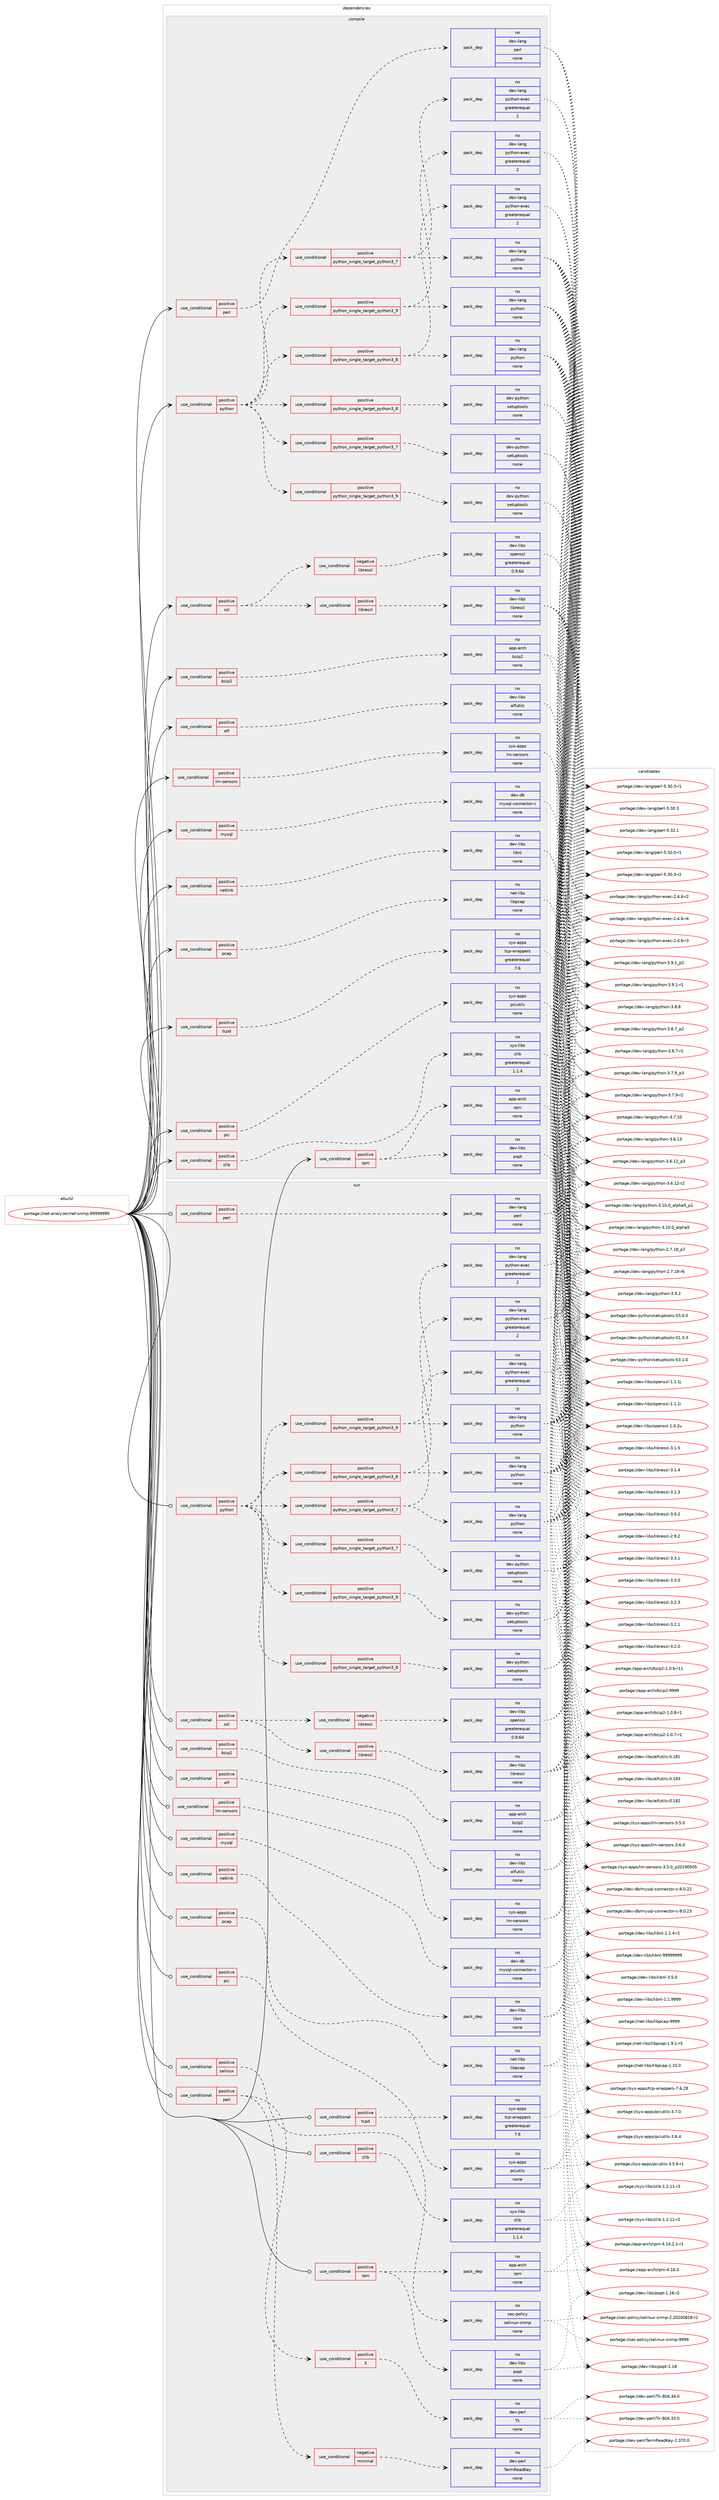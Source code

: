 digraph prolog {

# *************
# Graph options
# *************

newrank=true;
concentrate=true;
compound=true;
graph [rankdir=LR,fontname=Helvetica,fontsize=10,ranksep=1.5];#, ranksep=2.5, nodesep=0.2];
edge  [arrowhead=vee];
node  [fontname=Helvetica,fontsize=10];

# **********
# The ebuild
# **********

subgraph cluster_leftcol {
color=gray;
rank=same;
label=<<i>ebuild</i>>;
id [label="portage://net-analyzer/net-snmp-99999999", color=red, width=4, href="../net-analyzer/net-snmp-99999999.svg"];
}

# ****************
# The dependencies
# ****************

subgraph cluster_midcol {
color=gray;
label=<<i>dependencies</i>>;
subgraph cluster_compile {
fillcolor="#eeeeee";
style=filled;
label=<<i>compile</i>>;
subgraph cond3048 {
dependency11017 [label=<<TABLE BORDER="0" CELLBORDER="1" CELLSPACING="0" CELLPADDING="4"><TR><TD ROWSPAN="3" CELLPADDING="10">use_conditional</TD></TR><TR><TD>positive</TD></TR><TR><TD>bzip2</TD></TR></TABLE>>, shape=none, color=red];
subgraph pack7859 {
dependency11018 [label=<<TABLE BORDER="0" CELLBORDER="1" CELLSPACING="0" CELLPADDING="4" WIDTH="220"><TR><TD ROWSPAN="6" CELLPADDING="30">pack_dep</TD></TR><TR><TD WIDTH="110">no</TD></TR><TR><TD>app-arch</TD></TR><TR><TD>bzip2</TD></TR><TR><TD>none</TD></TR><TR><TD></TD></TR></TABLE>>, shape=none, color=blue];
}
dependency11017:e -> dependency11018:w [weight=20,style="dashed",arrowhead="vee"];
}
id:e -> dependency11017:w [weight=20,style="solid",arrowhead="vee"];
subgraph cond3049 {
dependency11019 [label=<<TABLE BORDER="0" CELLBORDER="1" CELLSPACING="0" CELLPADDING="4"><TR><TD ROWSPAN="3" CELLPADDING="10">use_conditional</TD></TR><TR><TD>positive</TD></TR><TR><TD>elf</TD></TR></TABLE>>, shape=none, color=red];
subgraph pack7860 {
dependency11020 [label=<<TABLE BORDER="0" CELLBORDER="1" CELLSPACING="0" CELLPADDING="4" WIDTH="220"><TR><TD ROWSPAN="6" CELLPADDING="30">pack_dep</TD></TR><TR><TD WIDTH="110">no</TD></TR><TR><TD>dev-libs</TD></TR><TR><TD>elfutils</TD></TR><TR><TD>none</TD></TR><TR><TD></TD></TR></TABLE>>, shape=none, color=blue];
}
dependency11019:e -> dependency11020:w [weight=20,style="dashed",arrowhead="vee"];
}
id:e -> dependency11019:w [weight=20,style="solid",arrowhead="vee"];
subgraph cond3050 {
dependency11021 [label=<<TABLE BORDER="0" CELLBORDER="1" CELLSPACING="0" CELLPADDING="4"><TR><TD ROWSPAN="3" CELLPADDING="10">use_conditional</TD></TR><TR><TD>positive</TD></TR><TR><TD>lm-sensors</TD></TR></TABLE>>, shape=none, color=red];
subgraph pack7861 {
dependency11022 [label=<<TABLE BORDER="0" CELLBORDER="1" CELLSPACING="0" CELLPADDING="4" WIDTH="220"><TR><TD ROWSPAN="6" CELLPADDING="30">pack_dep</TD></TR><TR><TD WIDTH="110">no</TD></TR><TR><TD>sys-apps</TD></TR><TR><TD>lm-sensors</TD></TR><TR><TD>none</TD></TR><TR><TD></TD></TR></TABLE>>, shape=none, color=blue];
}
dependency11021:e -> dependency11022:w [weight=20,style="dashed",arrowhead="vee"];
}
id:e -> dependency11021:w [weight=20,style="solid",arrowhead="vee"];
subgraph cond3051 {
dependency11023 [label=<<TABLE BORDER="0" CELLBORDER="1" CELLSPACING="0" CELLPADDING="4"><TR><TD ROWSPAN="3" CELLPADDING="10">use_conditional</TD></TR><TR><TD>positive</TD></TR><TR><TD>mysql</TD></TR></TABLE>>, shape=none, color=red];
subgraph pack7862 {
dependency11024 [label=<<TABLE BORDER="0" CELLBORDER="1" CELLSPACING="0" CELLPADDING="4" WIDTH="220"><TR><TD ROWSPAN="6" CELLPADDING="30">pack_dep</TD></TR><TR><TD WIDTH="110">no</TD></TR><TR><TD>dev-db</TD></TR><TR><TD>mysql-connector-c</TD></TR><TR><TD>none</TD></TR><TR><TD></TD></TR></TABLE>>, shape=none, color=blue];
}
dependency11023:e -> dependency11024:w [weight=20,style="dashed",arrowhead="vee"];
}
id:e -> dependency11023:w [weight=20,style="solid",arrowhead="vee"];
subgraph cond3052 {
dependency11025 [label=<<TABLE BORDER="0" CELLBORDER="1" CELLSPACING="0" CELLPADDING="4"><TR><TD ROWSPAN="3" CELLPADDING="10">use_conditional</TD></TR><TR><TD>positive</TD></TR><TR><TD>netlink</TD></TR></TABLE>>, shape=none, color=red];
subgraph pack7863 {
dependency11026 [label=<<TABLE BORDER="0" CELLBORDER="1" CELLSPACING="0" CELLPADDING="4" WIDTH="220"><TR><TD ROWSPAN="6" CELLPADDING="30">pack_dep</TD></TR><TR><TD WIDTH="110">no</TD></TR><TR><TD>dev-libs</TD></TR><TR><TD>libnl</TD></TR><TR><TD>none</TD></TR><TR><TD></TD></TR></TABLE>>, shape=none, color=blue];
}
dependency11025:e -> dependency11026:w [weight=20,style="dashed",arrowhead="vee"];
}
id:e -> dependency11025:w [weight=20,style="solid",arrowhead="vee"];
subgraph cond3053 {
dependency11027 [label=<<TABLE BORDER="0" CELLBORDER="1" CELLSPACING="0" CELLPADDING="4"><TR><TD ROWSPAN="3" CELLPADDING="10">use_conditional</TD></TR><TR><TD>positive</TD></TR><TR><TD>pcap</TD></TR></TABLE>>, shape=none, color=red];
subgraph pack7864 {
dependency11028 [label=<<TABLE BORDER="0" CELLBORDER="1" CELLSPACING="0" CELLPADDING="4" WIDTH="220"><TR><TD ROWSPAN="6" CELLPADDING="30">pack_dep</TD></TR><TR><TD WIDTH="110">no</TD></TR><TR><TD>net-libs</TD></TR><TR><TD>libpcap</TD></TR><TR><TD>none</TD></TR><TR><TD></TD></TR></TABLE>>, shape=none, color=blue];
}
dependency11027:e -> dependency11028:w [weight=20,style="dashed",arrowhead="vee"];
}
id:e -> dependency11027:w [weight=20,style="solid",arrowhead="vee"];
subgraph cond3054 {
dependency11029 [label=<<TABLE BORDER="0" CELLBORDER="1" CELLSPACING="0" CELLPADDING="4"><TR><TD ROWSPAN="3" CELLPADDING="10">use_conditional</TD></TR><TR><TD>positive</TD></TR><TR><TD>pci</TD></TR></TABLE>>, shape=none, color=red];
subgraph pack7865 {
dependency11030 [label=<<TABLE BORDER="0" CELLBORDER="1" CELLSPACING="0" CELLPADDING="4" WIDTH="220"><TR><TD ROWSPAN="6" CELLPADDING="30">pack_dep</TD></TR><TR><TD WIDTH="110">no</TD></TR><TR><TD>sys-apps</TD></TR><TR><TD>pciutils</TD></TR><TR><TD>none</TD></TR><TR><TD></TD></TR></TABLE>>, shape=none, color=blue];
}
dependency11029:e -> dependency11030:w [weight=20,style="dashed",arrowhead="vee"];
}
id:e -> dependency11029:w [weight=20,style="solid",arrowhead="vee"];
subgraph cond3055 {
dependency11031 [label=<<TABLE BORDER="0" CELLBORDER="1" CELLSPACING="0" CELLPADDING="4"><TR><TD ROWSPAN="3" CELLPADDING="10">use_conditional</TD></TR><TR><TD>positive</TD></TR><TR><TD>perl</TD></TR></TABLE>>, shape=none, color=red];
subgraph pack7866 {
dependency11032 [label=<<TABLE BORDER="0" CELLBORDER="1" CELLSPACING="0" CELLPADDING="4" WIDTH="220"><TR><TD ROWSPAN="6" CELLPADDING="30">pack_dep</TD></TR><TR><TD WIDTH="110">no</TD></TR><TR><TD>dev-lang</TD></TR><TR><TD>perl</TD></TR><TR><TD>none</TD></TR><TR><TD></TD></TR></TABLE>>, shape=none, color=blue];
}
dependency11031:e -> dependency11032:w [weight=20,style="dashed",arrowhead="vee"];
}
id:e -> dependency11031:w [weight=20,style="solid",arrowhead="vee"];
subgraph cond3056 {
dependency11033 [label=<<TABLE BORDER="0" CELLBORDER="1" CELLSPACING="0" CELLPADDING="4"><TR><TD ROWSPAN="3" CELLPADDING="10">use_conditional</TD></TR><TR><TD>positive</TD></TR><TR><TD>python</TD></TR></TABLE>>, shape=none, color=red];
subgraph cond3057 {
dependency11034 [label=<<TABLE BORDER="0" CELLBORDER="1" CELLSPACING="0" CELLPADDING="4"><TR><TD ROWSPAN="3" CELLPADDING="10">use_conditional</TD></TR><TR><TD>positive</TD></TR><TR><TD>python_single_target_python3_7</TD></TR></TABLE>>, shape=none, color=red];
subgraph pack7867 {
dependency11035 [label=<<TABLE BORDER="0" CELLBORDER="1" CELLSPACING="0" CELLPADDING="4" WIDTH="220"><TR><TD ROWSPAN="6" CELLPADDING="30">pack_dep</TD></TR><TR><TD WIDTH="110">no</TD></TR><TR><TD>dev-python</TD></TR><TR><TD>setuptools</TD></TR><TR><TD>none</TD></TR><TR><TD></TD></TR></TABLE>>, shape=none, color=blue];
}
dependency11034:e -> dependency11035:w [weight=20,style="dashed",arrowhead="vee"];
}
dependency11033:e -> dependency11034:w [weight=20,style="dashed",arrowhead="vee"];
subgraph cond3058 {
dependency11036 [label=<<TABLE BORDER="0" CELLBORDER="1" CELLSPACING="0" CELLPADDING="4"><TR><TD ROWSPAN="3" CELLPADDING="10">use_conditional</TD></TR><TR><TD>positive</TD></TR><TR><TD>python_single_target_python3_8</TD></TR></TABLE>>, shape=none, color=red];
subgraph pack7868 {
dependency11037 [label=<<TABLE BORDER="0" CELLBORDER="1" CELLSPACING="0" CELLPADDING="4" WIDTH="220"><TR><TD ROWSPAN="6" CELLPADDING="30">pack_dep</TD></TR><TR><TD WIDTH="110">no</TD></TR><TR><TD>dev-python</TD></TR><TR><TD>setuptools</TD></TR><TR><TD>none</TD></TR><TR><TD></TD></TR></TABLE>>, shape=none, color=blue];
}
dependency11036:e -> dependency11037:w [weight=20,style="dashed",arrowhead="vee"];
}
dependency11033:e -> dependency11036:w [weight=20,style="dashed",arrowhead="vee"];
subgraph cond3059 {
dependency11038 [label=<<TABLE BORDER="0" CELLBORDER="1" CELLSPACING="0" CELLPADDING="4"><TR><TD ROWSPAN="3" CELLPADDING="10">use_conditional</TD></TR><TR><TD>positive</TD></TR><TR><TD>python_single_target_python3_9</TD></TR></TABLE>>, shape=none, color=red];
subgraph pack7869 {
dependency11039 [label=<<TABLE BORDER="0" CELLBORDER="1" CELLSPACING="0" CELLPADDING="4" WIDTH="220"><TR><TD ROWSPAN="6" CELLPADDING="30">pack_dep</TD></TR><TR><TD WIDTH="110">no</TD></TR><TR><TD>dev-python</TD></TR><TR><TD>setuptools</TD></TR><TR><TD>none</TD></TR><TR><TD></TD></TR></TABLE>>, shape=none, color=blue];
}
dependency11038:e -> dependency11039:w [weight=20,style="dashed",arrowhead="vee"];
}
dependency11033:e -> dependency11038:w [weight=20,style="dashed",arrowhead="vee"];
subgraph cond3060 {
dependency11040 [label=<<TABLE BORDER="0" CELLBORDER="1" CELLSPACING="0" CELLPADDING="4"><TR><TD ROWSPAN="3" CELLPADDING="10">use_conditional</TD></TR><TR><TD>positive</TD></TR><TR><TD>python_single_target_python3_7</TD></TR></TABLE>>, shape=none, color=red];
subgraph pack7870 {
dependency11041 [label=<<TABLE BORDER="0" CELLBORDER="1" CELLSPACING="0" CELLPADDING="4" WIDTH="220"><TR><TD ROWSPAN="6" CELLPADDING="30">pack_dep</TD></TR><TR><TD WIDTH="110">no</TD></TR><TR><TD>dev-lang</TD></TR><TR><TD>python</TD></TR><TR><TD>none</TD></TR><TR><TD></TD></TR></TABLE>>, shape=none, color=blue];
}
dependency11040:e -> dependency11041:w [weight=20,style="dashed",arrowhead="vee"];
subgraph pack7871 {
dependency11042 [label=<<TABLE BORDER="0" CELLBORDER="1" CELLSPACING="0" CELLPADDING="4" WIDTH="220"><TR><TD ROWSPAN="6" CELLPADDING="30">pack_dep</TD></TR><TR><TD WIDTH="110">no</TD></TR><TR><TD>dev-lang</TD></TR><TR><TD>python-exec</TD></TR><TR><TD>greaterequal</TD></TR><TR><TD>2</TD></TR></TABLE>>, shape=none, color=blue];
}
dependency11040:e -> dependency11042:w [weight=20,style="dashed",arrowhead="vee"];
}
dependency11033:e -> dependency11040:w [weight=20,style="dashed",arrowhead="vee"];
subgraph cond3061 {
dependency11043 [label=<<TABLE BORDER="0" CELLBORDER="1" CELLSPACING="0" CELLPADDING="4"><TR><TD ROWSPAN="3" CELLPADDING="10">use_conditional</TD></TR><TR><TD>positive</TD></TR><TR><TD>python_single_target_python3_8</TD></TR></TABLE>>, shape=none, color=red];
subgraph pack7872 {
dependency11044 [label=<<TABLE BORDER="0" CELLBORDER="1" CELLSPACING="0" CELLPADDING="4" WIDTH="220"><TR><TD ROWSPAN="6" CELLPADDING="30">pack_dep</TD></TR><TR><TD WIDTH="110">no</TD></TR><TR><TD>dev-lang</TD></TR><TR><TD>python</TD></TR><TR><TD>none</TD></TR><TR><TD></TD></TR></TABLE>>, shape=none, color=blue];
}
dependency11043:e -> dependency11044:w [weight=20,style="dashed",arrowhead="vee"];
subgraph pack7873 {
dependency11045 [label=<<TABLE BORDER="0" CELLBORDER="1" CELLSPACING="0" CELLPADDING="4" WIDTH="220"><TR><TD ROWSPAN="6" CELLPADDING="30">pack_dep</TD></TR><TR><TD WIDTH="110">no</TD></TR><TR><TD>dev-lang</TD></TR><TR><TD>python-exec</TD></TR><TR><TD>greaterequal</TD></TR><TR><TD>2</TD></TR></TABLE>>, shape=none, color=blue];
}
dependency11043:e -> dependency11045:w [weight=20,style="dashed",arrowhead="vee"];
}
dependency11033:e -> dependency11043:w [weight=20,style="dashed",arrowhead="vee"];
subgraph cond3062 {
dependency11046 [label=<<TABLE BORDER="0" CELLBORDER="1" CELLSPACING="0" CELLPADDING="4"><TR><TD ROWSPAN="3" CELLPADDING="10">use_conditional</TD></TR><TR><TD>positive</TD></TR><TR><TD>python_single_target_python3_9</TD></TR></TABLE>>, shape=none, color=red];
subgraph pack7874 {
dependency11047 [label=<<TABLE BORDER="0" CELLBORDER="1" CELLSPACING="0" CELLPADDING="4" WIDTH="220"><TR><TD ROWSPAN="6" CELLPADDING="30">pack_dep</TD></TR><TR><TD WIDTH="110">no</TD></TR><TR><TD>dev-lang</TD></TR><TR><TD>python</TD></TR><TR><TD>none</TD></TR><TR><TD></TD></TR></TABLE>>, shape=none, color=blue];
}
dependency11046:e -> dependency11047:w [weight=20,style="dashed",arrowhead="vee"];
subgraph pack7875 {
dependency11048 [label=<<TABLE BORDER="0" CELLBORDER="1" CELLSPACING="0" CELLPADDING="4" WIDTH="220"><TR><TD ROWSPAN="6" CELLPADDING="30">pack_dep</TD></TR><TR><TD WIDTH="110">no</TD></TR><TR><TD>dev-lang</TD></TR><TR><TD>python-exec</TD></TR><TR><TD>greaterequal</TD></TR><TR><TD>2</TD></TR></TABLE>>, shape=none, color=blue];
}
dependency11046:e -> dependency11048:w [weight=20,style="dashed",arrowhead="vee"];
}
dependency11033:e -> dependency11046:w [weight=20,style="dashed",arrowhead="vee"];
}
id:e -> dependency11033:w [weight=20,style="solid",arrowhead="vee"];
subgraph cond3063 {
dependency11049 [label=<<TABLE BORDER="0" CELLBORDER="1" CELLSPACING="0" CELLPADDING="4"><TR><TD ROWSPAN="3" CELLPADDING="10">use_conditional</TD></TR><TR><TD>positive</TD></TR><TR><TD>rpm</TD></TR></TABLE>>, shape=none, color=red];
subgraph pack7876 {
dependency11050 [label=<<TABLE BORDER="0" CELLBORDER="1" CELLSPACING="0" CELLPADDING="4" WIDTH="220"><TR><TD ROWSPAN="6" CELLPADDING="30">pack_dep</TD></TR><TR><TD WIDTH="110">no</TD></TR><TR><TD>app-arch</TD></TR><TR><TD>rpm</TD></TR><TR><TD>none</TD></TR><TR><TD></TD></TR></TABLE>>, shape=none, color=blue];
}
dependency11049:e -> dependency11050:w [weight=20,style="dashed",arrowhead="vee"];
subgraph pack7877 {
dependency11051 [label=<<TABLE BORDER="0" CELLBORDER="1" CELLSPACING="0" CELLPADDING="4" WIDTH="220"><TR><TD ROWSPAN="6" CELLPADDING="30">pack_dep</TD></TR><TR><TD WIDTH="110">no</TD></TR><TR><TD>dev-libs</TD></TR><TR><TD>popt</TD></TR><TR><TD>none</TD></TR><TR><TD></TD></TR></TABLE>>, shape=none, color=blue];
}
dependency11049:e -> dependency11051:w [weight=20,style="dashed",arrowhead="vee"];
}
id:e -> dependency11049:w [weight=20,style="solid",arrowhead="vee"];
subgraph cond3064 {
dependency11052 [label=<<TABLE BORDER="0" CELLBORDER="1" CELLSPACING="0" CELLPADDING="4"><TR><TD ROWSPAN="3" CELLPADDING="10">use_conditional</TD></TR><TR><TD>positive</TD></TR><TR><TD>ssl</TD></TR></TABLE>>, shape=none, color=red];
subgraph cond3065 {
dependency11053 [label=<<TABLE BORDER="0" CELLBORDER="1" CELLSPACING="0" CELLPADDING="4"><TR><TD ROWSPAN="3" CELLPADDING="10">use_conditional</TD></TR><TR><TD>negative</TD></TR><TR><TD>libressl</TD></TR></TABLE>>, shape=none, color=red];
subgraph pack7878 {
dependency11054 [label=<<TABLE BORDER="0" CELLBORDER="1" CELLSPACING="0" CELLPADDING="4" WIDTH="220"><TR><TD ROWSPAN="6" CELLPADDING="30">pack_dep</TD></TR><TR><TD WIDTH="110">no</TD></TR><TR><TD>dev-libs</TD></TR><TR><TD>openssl</TD></TR><TR><TD>greaterequal</TD></TR><TR><TD>0.9.6d</TD></TR></TABLE>>, shape=none, color=blue];
}
dependency11053:e -> dependency11054:w [weight=20,style="dashed",arrowhead="vee"];
}
dependency11052:e -> dependency11053:w [weight=20,style="dashed",arrowhead="vee"];
subgraph cond3066 {
dependency11055 [label=<<TABLE BORDER="0" CELLBORDER="1" CELLSPACING="0" CELLPADDING="4"><TR><TD ROWSPAN="3" CELLPADDING="10">use_conditional</TD></TR><TR><TD>positive</TD></TR><TR><TD>libressl</TD></TR></TABLE>>, shape=none, color=red];
subgraph pack7879 {
dependency11056 [label=<<TABLE BORDER="0" CELLBORDER="1" CELLSPACING="0" CELLPADDING="4" WIDTH="220"><TR><TD ROWSPAN="6" CELLPADDING="30">pack_dep</TD></TR><TR><TD WIDTH="110">no</TD></TR><TR><TD>dev-libs</TD></TR><TR><TD>libressl</TD></TR><TR><TD>none</TD></TR><TR><TD></TD></TR></TABLE>>, shape=none, color=blue];
}
dependency11055:e -> dependency11056:w [weight=20,style="dashed",arrowhead="vee"];
}
dependency11052:e -> dependency11055:w [weight=20,style="dashed",arrowhead="vee"];
}
id:e -> dependency11052:w [weight=20,style="solid",arrowhead="vee"];
subgraph cond3067 {
dependency11057 [label=<<TABLE BORDER="0" CELLBORDER="1" CELLSPACING="0" CELLPADDING="4"><TR><TD ROWSPAN="3" CELLPADDING="10">use_conditional</TD></TR><TR><TD>positive</TD></TR><TR><TD>tcpd</TD></TR></TABLE>>, shape=none, color=red];
subgraph pack7880 {
dependency11058 [label=<<TABLE BORDER="0" CELLBORDER="1" CELLSPACING="0" CELLPADDING="4" WIDTH="220"><TR><TD ROWSPAN="6" CELLPADDING="30">pack_dep</TD></TR><TR><TD WIDTH="110">no</TD></TR><TR><TD>sys-apps</TD></TR><TR><TD>tcp-wrappers</TD></TR><TR><TD>greaterequal</TD></TR><TR><TD>7.6</TD></TR></TABLE>>, shape=none, color=blue];
}
dependency11057:e -> dependency11058:w [weight=20,style="dashed",arrowhead="vee"];
}
id:e -> dependency11057:w [weight=20,style="solid",arrowhead="vee"];
subgraph cond3068 {
dependency11059 [label=<<TABLE BORDER="0" CELLBORDER="1" CELLSPACING="0" CELLPADDING="4"><TR><TD ROWSPAN="3" CELLPADDING="10">use_conditional</TD></TR><TR><TD>positive</TD></TR><TR><TD>zlib</TD></TR></TABLE>>, shape=none, color=red];
subgraph pack7881 {
dependency11060 [label=<<TABLE BORDER="0" CELLBORDER="1" CELLSPACING="0" CELLPADDING="4" WIDTH="220"><TR><TD ROWSPAN="6" CELLPADDING="30">pack_dep</TD></TR><TR><TD WIDTH="110">no</TD></TR><TR><TD>sys-libs</TD></TR><TR><TD>zlib</TD></TR><TR><TD>greaterequal</TD></TR><TR><TD>1.1.4</TD></TR></TABLE>>, shape=none, color=blue];
}
dependency11059:e -> dependency11060:w [weight=20,style="dashed",arrowhead="vee"];
}
id:e -> dependency11059:w [weight=20,style="solid",arrowhead="vee"];
}
subgraph cluster_compileandrun {
fillcolor="#eeeeee";
style=filled;
label=<<i>compile and run</i>>;
}
subgraph cluster_run {
fillcolor="#eeeeee";
style=filled;
label=<<i>run</i>>;
subgraph cond3069 {
dependency11061 [label=<<TABLE BORDER="0" CELLBORDER="1" CELLSPACING="0" CELLPADDING="4"><TR><TD ROWSPAN="3" CELLPADDING="10">use_conditional</TD></TR><TR><TD>positive</TD></TR><TR><TD>bzip2</TD></TR></TABLE>>, shape=none, color=red];
subgraph pack7882 {
dependency11062 [label=<<TABLE BORDER="0" CELLBORDER="1" CELLSPACING="0" CELLPADDING="4" WIDTH="220"><TR><TD ROWSPAN="6" CELLPADDING="30">pack_dep</TD></TR><TR><TD WIDTH="110">no</TD></TR><TR><TD>app-arch</TD></TR><TR><TD>bzip2</TD></TR><TR><TD>none</TD></TR><TR><TD></TD></TR></TABLE>>, shape=none, color=blue];
}
dependency11061:e -> dependency11062:w [weight=20,style="dashed",arrowhead="vee"];
}
id:e -> dependency11061:w [weight=20,style="solid",arrowhead="odot"];
subgraph cond3070 {
dependency11063 [label=<<TABLE BORDER="0" CELLBORDER="1" CELLSPACING="0" CELLPADDING="4"><TR><TD ROWSPAN="3" CELLPADDING="10">use_conditional</TD></TR><TR><TD>positive</TD></TR><TR><TD>elf</TD></TR></TABLE>>, shape=none, color=red];
subgraph pack7883 {
dependency11064 [label=<<TABLE BORDER="0" CELLBORDER="1" CELLSPACING="0" CELLPADDING="4" WIDTH="220"><TR><TD ROWSPAN="6" CELLPADDING="30">pack_dep</TD></TR><TR><TD WIDTH="110">no</TD></TR><TR><TD>dev-libs</TD></TR><TR><TD>elfutils</TD></TR><TR><TD>none</TD></TR><TR><TD></TD></TR></TABLE>>, shape=none, color=blue];
}
dependency11063:e -> dependency11064:w [weight=20,style="dashed",arrowhead="vee"];
}
id:e -> dependency11063:w [weight=20,style="solid",arrowhead="odot"];
subgraph cond3071 {
dependency11065 [label=<<TABLE BORDER="0" CELLBORDER="1" CELLSPACING="0" CELLPADDING="4"><TR><TD ROWSPAN="3" CELLPADDING="10">use_conditional</TD></TR><TR><TD>positive</TD></TR><TR><TD>lm-sensors</TD></TR></TABLE>>, shape=none, color=red];
subgraph pack7884 {
dependency11066 [label=<<TABLE BORDER="0" CELLBORDER="1" CELLSPACING="0" CELLPADDING="4" WIDTH="220"><TR><TD ROWSPAN="6" CELLPADDING="30">pack_dep</TD></TR><TR><TD WIDTH="110">no</TD></TR><TR><TD>sys-apps</TD></TR><TR><TD>lm-sensors</TD></TR><TR><TD>none</TD></TR><TR><TD></TD></TR></TABLE>>, shape=none, color=blue];
}
dependency11065:e -> dependency11066:w [weight=20,style="dashed",arrowhead="vee"];
}
id:e -> dependency11065:w [weight=20,style="solid",arrowhead="odot"];
subgraph cond3072 {
dependency11067 [label=<<TABLE BORDER="0" CELLBORDER="1" CELLSPACING="0" CELLPADDING="4"><TR><TD ROWSPAN="3" CELLPADDING="10">use_conditional</TD></TR><TR><TD>positive</TD></TR><TR><TD>mysql</TD></TR></TABLE>>, shape=none, color=red];
subgraph pack7885 {
dependency11068 [label=<<TABLE BORDER="0" CELLBORDER="1" CELLSPACING="0" CELLPADDING="4" WIDTH="220"><TR><TD ROWSPAN="6" CELLPADDING="30">pack_dep</TD></TR><TR><TD WIDTH="110">no</TD></TR><TR><TD>dev-db</TD></TR><TR><TD>mysql-connector-c</TD></TR><TR><TD>none</TD></TR><TR><TD></TD></TR></TABLE>>, shape=none, color=blue];
}
dependency11067:e -> dependency11068:w [weight=20,style="dashed",arrowhead="vee"];
}
id:e -> dependency11067:w [weight=20,style="solid",arrowhead="odot"];
subgraph cond3073 {
dependency11069 [label=<<TABLE BORDER="0" CELLBORDER="1" CELLSPACING="0" CELLPADDING="4"><TR><TD ROWSPAN="3" CELLPADDING="10">use_conditional</TD></TR><TR><TD>positive</TD></TR><TR><TD>netlink</TD></TR></TABLE>>, shape=none, color=red];
subgraph pack7886 {
dependency11070 [label=<<TABLE BORDER="0" CELLBORDER="1" CELLSPACING="0" CELLPADDING="4" WIDTH="220"><TR><TD ROWSPAN="6" CELLPADDING="30">pack_dep</TD></TR><TR><TD WIDTH="110">no</TD></TR><TR><TD>dev-libs</TD></TR><TR><TD>libnl</TD></TR><TR><TD>none</TD></TR><TR><TD></TD></TR></TABLE>>, shape=none, color=blue];
}
dependency11069:e -> dependency11070:w [weight=20,style="dashed",arrowhead="vee"];
}
id:e -> dependency11069:w [weight=20,style="solid",arrowhead="odot"];
subgraph cond3074 {
dependency11071 [label=<<TABLE BORDER="0" CELLBORDER="1" CELLSPACING="0" CELLPADDING="4"><TR><TD ROWSPAN="3" CELLPADDING="10">use_conditional</TD></TR><TR><TD>positive</TD></TR><TR><TD>pcap</TD></TR></TABLE>>, shape=none, color=red];
subgraph pack7887 {
dependency11072 [label=<<TABLE BORDER="0" CELLBORDER="1" CELLSPACING="0" CELLPADDING="4" WIDTH="220"><TR><TD ROWSPAN="6" CELLPADDING="30">pack_dep</TD></TR><TR><TD WIDTH="110">no</TD></TR><TR><TD>net-libs</TD></TR><TR><TD>libpcap</TD></TR><TR><TD>none</TD></TR><TR><TD></TD></TR></TABLE>>, shape=none, color=blue];
}
dependency11071:e -> dependency11072:w [weight=20,style="dashed",arrowhead="vee"];
}
id:e -> dependency11071:w [weight=20,style="solid",arrowhead="odot"];
subgraph cond3075 {
dependency11073 [label=<<TABLE BORDER="0" CELLBORDER="1" CELLSPACING="0" CELLPADDING="4"><TR><TD ROWSPAN="3" CELLPADDING="10">use_conditional</TD></TR><TR><TD>positive</TD></TR><TR><TD>pci</TD></TR></TABLE>>, shape=none, color=red];
subgraph pack7888 {
dependency11074 [label=<<TABLE BORDER="0" CELLBORDER="1" CELLSPACING="0" CELLPADDING="4" WIDTH="220"><TR><TD ROWSPAN="6" CELLPADDING="30">pack_dep</TD></TR><TR><TD WIDTH="110">no</TD></TR><TR><TD>sys-apps</TD></TR><TR><TD>pciutils</TD></TR><TR><TD>none</TD></TR><TR><TD></TD></TR></TABLE>>, shape=none, color=blue];
}
dependency11073:e -> dependency11074:w [weight=20,style="dashed",arrowhead="vee"];
}
id:e -> dependency11073:w [weight=20,style="solid",arrowhead="odot"];
subgraph cond3076 {
dependency11075 [label=<<TABLE BORDER="0" CELLBORDER="1" CELLSPACING="0" CELLPADDING="4"><TR><TD ROWSPAN="3" CELLPADDING="10">use_conditional</TD></TR><TR><TD>positive</TD></TR><TR><TD>perl</TD></TR></TABLE>>, shape=none, color=red];
subgraph cond3077 {
dependency11076 [label=<<TABLE BORDER="0" CELLBORDER="1" CELLSPACING="0" CELLPADDING="4"><TR><TD ROWSPAN="3" CELLPADDING="10">use_conditional</TD></TR><TR><TD>positive</TD></TR><TR><TD>X</TD></TR></TABLE>>, shape=none, color=red];
subgraph pack7889 {
dependency11077 [label=<<TABLE BORDER="0" CELLBORDER="1" CELLSPACING="0" CELLPADDING="4" WIDTH="220"><TR><TD ROWSPAN="6" CELLPADDING="30">pack_dep</TD></TR><TR><TD WIDTH="110">no</TD></TR><TR><TD>dev-perl</TD></TR><TR><TD>Tk</TD></TR><TR><TD>none</TD></TR><TR><TD></TD></TR></TABLE>>, shape=none, color=blue];
}
dependency11076:e -> dependency11077:w [weight=20,style="dashed",arrowhead="vee"];
}
dependency11075:e -> dependency11076:w [weight=20,style="dashed",arrowhead="vee"];
subgraph cond3078 {
dependency11078 [label=<<TABLE BORDER="0" CELLBORDER="1" CELLSPACING="0" CELLPADDING="4"><TR><TD ROWSPAN="3" CELLPADDING="10">use_conditional</TD></TR><TR><TD>negative</TD></TR><TR><TD>minimal</TD></TR></TABLE>>, shape=none, color=red];
subgraph pack7890 {
dependency11079 [label=<<TABLE BORDER="0" CELLBORDER="1" CELLSPACING="0" CELLPADDING="4" WIDTH="220"><TR><TD ROWSPAN="6" CELLPADDING="30">pack_dep</TD></TR><TR><TD WIDTH="110">no</TD></TR><TR><TD>dev-perl</TD></TR><TR><TD>TermReadKey</TD></TR><TR><TD>none</TD></TR><TR><TD></TD></TR></TABLE>>, shape=none, color=blue];
}
dependency11078:e -> dependency11079:w [weight=20,style="dashed",arrowhead="vee"];
}
dependency11075:e -> dependency11078:w [weight=20,style="dashed",arrowhead="vee"];
}
id:e -> dependency11075:w [weight=20,style="solid",arrowhead="odot"];
subgraph cond3079 {
dependency11080 [label=<<TABLE BORDER="0" CELLBORDER="1" CELLSPACING="0" CELLPADDING="4"><TR><TD ROWSPAN="3" CELLPADDING="10">use_conditional</TD></TR><TR><TD>positive</TD></TR><TR><TD>perl</TD></TR></TABLE>>, shape=none, color=red];
subgraph pack7891 {
dependency11081 [label=<<TABLE BORDER="0" CELLBORDER="1" CELLSPACING="0" CELLPADDING="4" WIDTH="220"><TR><TD ROWSPAN="6" CELLPADDING="30">pack_dep</TD></TR><TR><TD WIDTH="110">no</TD></TR><TR><TD>dev-lang</TD></TR><TR><TD>perl</TD></TR><TR><TD>none</TD></TR><TR><TD></TD></TR></TABLE>>, shape=none, color=blue];
}
dependency11080:e -> dependency11081:w [weight=20,style="dashed",arrowhead="vee"];
}
id:e -> dependency11080:w [weight=20,style="solid",arrowhead="odot"];
subgraph cond3080 {
dependency11082 [label=<<TABLE BORDER="0" CELLBORDER="1" CELLSPACING="0" CELLPADDING="4"><TR><TD ROWSPAN="3" CELLPADDING="10">use_conditional</TD></TR><TR><TD>positive</TD></TR><TR><TD>python</TD></TR></TABLE>>, shape=none, color=red];
subgraph cond3081 {
dependency11083 [label=<<TABLE BORDER="0" CELLBORDER="1" CELLSPACING="0" CELLPADDING="4"><TR><TD ROWSPAN="3" CELLPADDING="10">use_conditional</TD></TR><TR><TD>positive</TD></TR><TR><TD>python_single_target_python3_7</TD></TR></TABLE>>, shape=none, color=red];
subgraph pack7892 {
dependency11084 [label=<<TABLE BORDER="0" CELLBORDER="1" CELLSPACING="0" CELLPADDING="4" WIDTH="220"><TR><TD ROWSPAN="6" CELLPADDING="30">pack_dep</TD></TR><TR><TD WIDTH="110">no</TD></TR><TR><TD>dev-python</TD></TR><TR><TD>setuptools</TD></TR><TR><TD>none</TD></TR><TR><TD></TD></TR></TABLE>>, shape=none, color=blue];
}
dependency11083:e -> dependency11084:w [weight=20,style="dashed",arrowhead="vee"];
}
dependency11082:e -> dependency11083:w [weight=20,style="dashed",arrowhead="vee"];
subgraph cond3082 {
dependency11085 [label=<<TABLE BORDER="0" CELLBORDER="1" CELLSPACING="0" CELLPADDING="4"><TR><TD ROWSPAN="3" CELLPADDING="10">use_conditional</TD></TR><TR><TD>positive</TD></TR><TR><TD>python_single_target_python3_8</TD></TR></TABLE>>, shape=none, color=red];
subgraph pack7893 {
dependency11086 [label=<<TABLE BORDER="0" CELLBORDER="1" CELLSPACING="0" CELLPADDING="4" WIDTH="220"><TR><TD ROWSPAN="6" CELLPADDING="30">pack_dep</TD></TR><TR><TD WIDTH="110">no</TD></TR><TR><TD>dev-python</TD></TR><TR><TD>setuptools</TD></TR><TR><TD>none</TD></TR><TR><TD></TD></TR></TABLE>>, shape=none, color=blue];
}
dependency11085:e -> dependency11086:w [weight=20,style="dashed",arrowhead="vee"];
}
dependency11082:e -> dependency11085:w [weight=20,style="dashed",arrowhead="vee"];
subgraph cond3083 {
dependency11087 [label=<<TABLE BORDER="0" CELLBORDER="1" CELLSPACING="0" CELLPADDING="4"><TR><TD ROWSPAN="3" CELLPADDING="10">use_conditional</TD></TR><TR><TD>positive</TD></TR><TR><TD>python_single_target_python3_9</TD></TR></TABLE>>, shape=none, color=red];
subgraph pack7894 {
dependency11088 [label=<<TABLE BORDER="0" CELLBORDER="1" CELLSPACING="0" CELLPADDING="4" WIDTH="220"><TR><TD ROWSPAN="6" CELLPADDING="30">pack_dep</TD></TR><TR><TD WIDTH="110">no</TD></TR><TR><TD>dev-python</TD></TR><TR><TD>setuptools</TD></TR><TR><TD>none</TD></TR><TR><TD></TD></TR></TABLE>>, shape=none, color=blue];
}
dependency11087:e -> dependency11088:w [weight=20,style="dashed",arrowhead="vee"];
}
dependency11082:e -> dependency11087:w [weight=20,style="dashed",arrowhead="vee"];
subgraph cond3084 {
dependency11089 [label=<<TABLE BORDER="0" CELLBORDER="1" CELLSPACING="0" CELLPADDING="4"><TR><TD ROWSPAN="3" CELLPADDING="10">use_conditional</TD></TR><TR><TD>positive</TD></TR><TR><TD>python_single_target_python3_7</TD></TR></TABLE>>, shape=none, color=red];
subgraph pack7895 {
dependency11090 [label=<<TABLE BORDER="0" CELLBORDER="1" CELLSPACING="0" CELLPADDING="4" WIDTH="220"><TR><TD ROWSPAN="6" CELLPADDING="30">pack_dep</TD></TR><TR><TD WIDTH="110">no</TD></TR><TR><TD>dev-lang</TD></TR><TR><TD>python</TD></TR><TR><TD>none</TD></TR><TR><TD></TD></TR></TABLE>>, shape=none, color=blue];
}
dependency11089:e -> dependency11090:w [weight=20,style="dashed",arrowhead="vee"];
subgraph pack7896 {
dependency11091 [label=<<TABLE BORDER="0" CELLBORDER="1" CELLSPACING="0" CELLPADDING="4" WIDTH="220"><TR><TD ROWSPAN="6" CELLPADDING="30">pack_dep</TD></TR><TR><TD WIDTH="110">no</TD></TR><TR><TD>dev-lang</TD></TR><TR><TD>python-exec</TD></TR><TR><TD>greaterequal</TD></TR><TR><TD>2</TD></TR></TABLE>>, shape=none, color=blue];
}
dependency11089:e -> dependency11091:w [weight=20,style="dashed",arrowhead="vee"];
}
dependency11082:e -> dependency11089:w [weight=20,style="dashed",arrowhead="vee"];
subgraph cond3085 {
dependency11092 [label=<<TABLE BORDER="0" CELLBORDER="1" CELLSPACING="0" CELLPADDING="4"><TR><TD ROWSPAN="3" CELLPADDING="10">use_conditional</TD></TR><TR><TD>positive</TD></TR><TR><TD>python_single_target_python3_8</TD></TR></TABLE>>, shape=none, color=red];
subgraph pack7897 {
dependency11093 [label=<<TABLE BORDER="0" CELLBORDER="1" CELLSPACING="0" CELLPADDING="4" WIDTH="220"><TR><TD ROWSPAN="6" CELLPADDING="30">pack_dep</TD></TR><TR><TD WIDTH="110">no</TD></TR><TR><TD>dev-lang</TD></TR><TR><TD>python</TD></TR><TR><TD>none</TD></TR><TR><TD></TD></TR></TABLE>>, shape=none, color=blue];
}
dependency11092:e -> dependency11093:w [weight=20,style="dashed",arrowhead="vee"];
subgraph pack7898 {
dependency11094 [label=<<TABLE BORDER="0" CELLBORDER="1" CELLSPACING="0" CELLPADDING="4" WIDTH="220"><TR><TD ROWSPAN="6" CELLPADDING="30">pack_dep</TD></TR><TR><TD WIDTH="110">no</TD></TR><TR><TD>dev-lang</TD></TR><TR><TD>python-exec</TD></TR><TR><TD>greaterequal</TD></TR><TR><TD>2</TD></TR></TABLE>>, shape=none, color=blue];
}
dependency11092:e -> dependency11094:w [weight=20,style="dashed",arrowhead="vee"];
}
dependency11082:e -> dependency11092:w [weight=20,style="dashed",arrowhead="vee"];
subgraph cond3086 {
dependency11095 [label=<<TABLE BORDER="0" CELLBORDER="1" CELLSPACING="0" CELLPADDING="4"><TR><TD ROWSPAN="3" CELLPADDING="10">use_conditional</TD></TR><TR><TD>positive</TD></TR><TR><TD>python_single_target_python3_9</TD></TR></TABLE>>, shape=none, color=red];
subgraph pack7899 {
dependency11096 [label=<<TABLE BORDER="0" CELLBORDER="1" CELLSPACING="0" CELLPADDING="4" WIDTH="220"><TR><TD ROWSPAN="6" CELLPADDING="30">pack_dep</TD></TR><TR><TD WIDTH="110">no</TD></TR><TR><TD>dev-lang</TD></TR><TR><TD>python</TD></TR><TR><TD>none</TD></TR><TR><TD></TD></TR></TABLE>>, shape=none, color=blue];
}
dependency11095:e -> dependency11096:w [weight=20,style="dashed",arrowhead="vee"];
subgraph pack7900 {
dependency11097 [label=<<TABLE BORDER="0" CELLBORDER="1" CELLSPACING="0" CELLPADDING="4" WIDTH="220"><TR><TD ROWSPAN="6" CELLPADDING="30">pack_dep</TD></TR><TR><TD WIDTH="110">no</TD></TR><TR><TD>dev-lang</TD></TR><TR><TD>python-exec</TD></TR><TR><TD>greaterequal</TD></TR><TR><TD>2</TD></TR></TABLE>>, shape=none, color=blue];
}
dependency11095:e -> dependency11097:w [weight=20,style="dashed",arrowhead="vee"];
}
dependency11082:e -> dependency11095:w [weight=20,style="dashed",arrowhead="vee"];
}
id:e -> dependency11082:w [weight=20,style="solid",arrowhead="odot"];
subgraph cond3087 {
dependency11098 [label=<<TABLE BORDER="0" CELLBORDER="1" CELLSPACING="0" CELLPADDING="4"><TR><TD ROWSPAN="3" CELLPADDING="10">use_conditional</TD></TR><TR><TD>positive</TD></TR><TR><TD>rpm</TD></TR></TABLE>>, shape=none, color=red];
subgraph pack7901 {
dependency11099 [label=<<TABLE BORDER="0" CELLBORDER="1" CELLSPACING="0" CELLPADDING="4" WIDTH="220"><TR><TD ROWSPAN="6" CELLPADDING="30">pack_dep</TD></TR><TR><TD WIDTH="110">no</TD></TR><TR><TD>app-arch</TD></TR><TR><TD>rpm</TD></TR><TR><TD>none</TD></TR><TR><TD></TD></TR></TABLE>>, shape=none, color=blue];
}
dependency11098:e -> dependency11099:w [weight=20,style="dashed",arrowhead="vee"];
subgraph pack7902 {
dependency11100 [label=<<TABLE BORDER="0" CELLBORDER="1" CELLSPACING="0" CELLPADDING="4" WIDTH="220"><TR><TD ROWSPAN="6" CELLPADDING="30">pack_dep</TD></TR><TR><TD WIDTH="110">no</TD></TR><TR><TD>dev-libs</TD></TR><TR><TD>popt</TD></TR><TR><TD>none</TD></TR><TR><TD></TD></TR></TABLE>>, shape=none, color=blue];
}
dependency11098:e -> dependency11100:w [weight=20,style="dashed",arrowhead="vee"];
}
id:e -> dependency11098:w [weight=20,style="solid",arrowhead="odot"];
subgraph cond3088 {
dependency11101 [label=<<TABLE BORDER="0" CELLBORDER="1" CELLSPACING="0" CELLPADDING="4"><TR><TD ROWSPAN="3" CELLPADDING="10">use_conditional</TD></TR><TR><TD>positive</TD></TR><TR><TD>selinux</TD></TR></TABLE>>, shape=none, color=red];
subgraph pack7903 {
dependency11102 [label=<<TABLE BORDER="0" CELLBORDER="1" CELLSPACING="0" CELLPADDING="4" WIDTH="220"><TR><TD ROWSPAN="6" CELLPADDING="30">pack_dep</TD></TR><TR><TD WIDTH="110">no</TD></TR><TR><TD>sec-policy</TD></TR><TR><TD>selinux-snmp</TD></TR><TR><TD>none</TD></TR><TR><TD></TD></TR></TABLE>>, shape=none, color=blue];
}
dependency11101:e -> dependency11102:w [weight=20,style="dashed",arrowhead="vee"];
}
id:e -> dependency11101:w [weight=20,style="solid",arrowhead="odot"];
subgraph cond3089 {
dependency11103 [label=<<TABLE BORDER="0" CELLBORDER="1" CELLSPACING="0" CELLPADDING="4"><TR><TD ROWSPAN="3" CELLPADDING="10">use_conditional</TD></TR><TR><TD>positive</TD></TR><TR><TD>ssl</TD></TR></TABLE>>, shape=none, color=red];
subgraph cond3090 {
dependency11104 [label=<<TABLE BORDER="0" CELLBORDER="1" CELLSPACING="0" CELLPADDING="4"><TR><TD ROWSPAN="3" CELLPADDING="10">use_conditional</TD></TR><TR><TD>negative</TD></TR><TR><TD>libressl</TD></TR></TABLE>>, shape=none, color=red];
subgraph pack7904 {
dependency11105 [label=<<TABLE BORDER="0" CELLBORDER="1" CELLSPACING="0" CELLPADDING="4" WIDTH="220"><TR><TD ROWSPAN="6" CELLPADDING="30">pack_dep</TD></TR><TR><TD WIDTH="110">no</TD></TR><TR><TD>dev-libs</TD></TR><TR><TD>openssl</TD></TR><TR><TD>greaterequal</TD></TR><TR><TD>0.9.6d</TD></TR></TABLE>>, shape=none, color=blue];
}
dependency11104:e -> dependency11105:w [weight=20,style="dashed",arrowhead="vee"];
}
dependency11103:e -> dependency11104:w [weight=20,style="dashed",arrowhead="vee"];
subgraph cond3091 {
dependency11106 [label=<<TABLE BORDER="0" CELLBORDER="1" CELLSPACING="0" CELLPADDING="4"><TR><TD ROWSPAN="3" CELLPADDING="10">use_conditional</TD></TR><TR><TD>positive</TD></TR><TR><TD>libressl</TD></TR></TABLE>>, shape=none, color=red];
subgraph pack7905 {
dependency11107 [label=<<TABLE BORDER="0" CELLBORDER="1" CELLSPACING="0" CELLPADDING="4" WIDTH="220"><TR><TD ROWSPAN="6" CELLPADDING="30">pack_dep</TD></TR><TR><TD WIDTH="110">no</TD></TR><TR><TD>dev-libs</TD></TR><TR><TD>libressl</TD></TR><TR><TD>none</TD></TR><TR><TD></TD></TR></TABLE>>, shape=none, color=blue];
}
dependency11106:e -> dependency11107:w [weight=20,style="dashed",arrowhead="vee"];
}
dependency11103:e -> dependency11106:w [weight=20,style="dashed",arrowhead="vee"];
}
id:e -> dependency11103:w [weight=20,style="solid",arrowhead="odot"];
subgraph cond3092 {
dependency11108 [label=<<TABLE BORDER="0" CELLBORDER="1" CELLSPACING="0" CELLPADDING="4"><TR><TD ROWSPAN="3" CELLPADDING="10">use_conditional</TD></TR><TR><TD>positive</TD></TR><TR><TD>tcpd</TD></TR></TABLE>>, shape=none, color=red];
subgraph pack7906 {
dependency11109 [label=<<TABLE BORDER="0" CELLBORDER="1" CELLSPACING="0" CELLPADDING="4" WIDTH="220"><TR><TD ROWSPAN="6" CELLPADDING="30">pack_dep</TD></TR><TR><TD WIDTH="110">no</TD></TR><TR><TD>sys-apps</TD></TR><TR><TD>tcp-wrappers</TD></TR><TR><TD>greaterequal</TD></TR><TR><TD>7.6</TD></TR></TABLE>>, shape=none, color=blue];
}
dependency11108:e -> dependency11109:w [weight=20,style="dashed",arrowhead="vee"];
}
id:e -> dependency11108:w [weight=20,style="solid",arrowhead="odot"];
subgraph cond3093 {
dependency11110 [label=<<TABLE BORDER="0" CELLBORDER="1" CELLSPACING="0" CELLPADDING="4"><TR><TD ROWSPAN="3" CELLPADDING="10">use_conditional</TD></TR><TR><TD>positive</TD></TR><TR><TD>zlib</TD></TR></TABLE>>, shape=none, color=red];
subgraph pack7907 {
dependency11111 [label=<<TABLE BORDER="0" CELLBORDER="1" CELLSPACING="0" CELLPADDING="4" WIDTH="220"><TR><TD ROWSPAN="6" CELLPADDING="30">pack_dep</TD></TR><TR><TD WIDTH="110">no</TD></TR><TR><TD>sys-libs</TD></TR><TR><TD>zlib</TD></TR><TR><TD>greaterequal</TD></TR><TR><TD>1.1.4</TD></TR></TABLE>>, shape=none, color=blue];
}
dependency11110:e -> dependency11111:w [weight=20,style="dashed",arrowhead="vee"];
}
id:e -> dependency11110:w [weight=20,style="solid",arrowhead="odot"];
}
}

# **************
# The candidates
# **************

subgraph cluster_choices {
rank=same;
color=gray;
label=<<i>candidates</i>>;

subgraph choice7859 {
color=black;
nodesep=1;
choice971121124597114991044798122105112504557575757 [label="portage://app-arch/bzip2-9999", color=red, width=4,href="../app-arch/bzip2-9999.svg"];
choice971121124597114991044798122105112504549464846564511449 [label="portage://app-arch/bzip2-1.0.8-r1", color=red, width=4,href="../app-arch/bzip2-1.0.8-r1.svg"];
choice971121124597114991044798122105112504549464846554511449 [label="portage://app-arch/bzip2-1.0.7-r1", color=red, width=4,href="../app-arch/bzip2-1.0.7-r1.svg"];
choice97112112459711499104479812210511250454946484654451144949 [label="portage://app-arch/bzip2-1.0.6-r11", color=red, width=4,href="../app-arch/bzip2-1.0.6-r11.svg"];
dependency11018:e -> choice971121124597114991044798122105112504557575757:w [style=dotted,weight="100"];
dependency11018:e -> choice971121124597114991044798122105112504549464846564511449:w [style=dotted,weight="100"];
dependency11018:e -> choice971121124597114991044798122105112504549464846554511449:w [style=dotted,weight="100"];
dependency11018:e -> choice97112112459711499104479812210511250454946484654451144949:w [style=dotted,weight="100"];
}
subgraph choice7860 {
color=black;
nodesep=1;
choice100101118451081059811547101108102117116105108115454846495651 [label="portage://dev-libs/elfutils-0.183", color=red, width=4,href="../dev-libs/elfutils-0.183.svg"];
choice100101118451081059811547101108102117116105108115454846495650 [label="portage://dev-libs/elfutils-0.182", color=red, width=4,href="../dev-libs/elfutils-0.182.svg"];
choice100101118451081059811547101108102117116105108115454846495649 [label="portage://dev-libs/elfutils-0.181", color=red, width=4,href="../dev-libs/elfutils-0.181.svg"];
dependency11020:e -> choice100101118451081059811547101108102117116105108115454846495651:w [style=dotted,weight="100"];
dependency11020:e -> choice100101118451081059811547101108102117116105108115454846495650:w [style=dotted,weight="100"];
dependency11020:e -> choice100101118451081059811547101108102117116105108115454846495649:w [style=dotted,weight="100"];
}
subgraph choice7861 {
color=black;
nodesep=1;
choice11512111545971121121154710810945115101110115111114115455146544648 [label="portage://sys-apps/lm-sensors-3.6.0", color=red, width=4,href="../sys-apps/lm-sensors-3.6.0.svg"];
choice11512111545971121121154710810945115101110115111114115455146534648951125048495748534853 [label="portage://sys-apps/lm-sensors-3.5.0_p20190505", color=red, width=4,href="../sys-apps/lm-sensors-3.5.0_p20190505.svg"];
choice11512111545971121121154710810945115101110115111114115455146534648 [label="portage://sys-apps/lm-sensors-3.5.0", color=red, width=4,href="../sys-apps/lm-sensors-3.5.0.svg"];
dependency11022:e -> choice11512111545971121121154710810945115101110115111114115455146544648:w [style=dotted,weight="100"];
dependency11022:e -> choice11512111545971121121154710810945115101110115111114115455146534648951125048495748534853:w [style=dotted,weight="100"];
dependency11022:e -> choice11512111545971121121154710810945115101110115111114115455146534648:w [style=dotted,weight="100"];
}
subgraph choice7862 {
color=black;
nodesep=1;
choice100101118451009847109121115113108459911111011010199116111114459945564648465051 [label="portage://dev-db/mysql-connector-c-8.0.23", color=red, width=4,href="../dev-db/mysql-connector-c-8.0.23.svg"];
choice100101118451009847109121115113108459911111011010199116111114459945564648465050 [label="portage://dev-db/mysql-connector-c-8.0.22", color=red, width=4,href="../dev-db/mysql-connector-c-8.0.22.svg"];
dependency11024:e -> choice100101118451009847109121115113108459911111011010199116111114459945564648465051:w [style=dotted,weight="100"];
dependency11024:e -> choice100101118451009847109121115113108459911111011010199116111114459945564648465050:w [style=dotted,weight="100"];
}
subgraph choice7863 {
color=black;
nodesep=1;
choice10010111845108105981154710810598110108455757575757575757 [label="portage://dev-libs/libnl-99999999", color=red, width=4,href="../dev-libs/libnl-99999999.svg"];
choice10010111845108105981154710810598110108455146534648 [label="portage://dev-libs/libnl-3.5.0", color=red, width=4,href="../dev-libs/libnl-3.5.0.svg"];
choice10010111845108105981154710810598110108454946494657575757 [label="portage://dev-libs/libnl-1.1.9999", color=red, width=4,href="../dev-libs/libnl-1.1.9999.svg"];
choice100101118451081059811547108105981101084549464946524511449 [label="portage://dev-libs/libnl-1.1.4-r1", color=red, width=4,href="../dev-libs/libnl-1.1.4-r1.svg"];
dependency11026:e -> choice10010111845108105981154710810598110108455757575757575757:w [style=dotted,weight="100"];
dependency11026:e -> choice10010111845108105981154710810598110108455146534648:w [style=dotted,weight="100"];
dependency11026:e -> choice10010111845108105981154710810598110108454946494657575757:w [style=dotted,weight="100"];
dependency11026:e -> choice100101118451081059811547108105981101084549464946524511449:w [style=dotted,weight="100"];
}
subgraph choice7864 {
color=black;
nodesep=1;
choice1101011164510810598115471081059811299971124557575757 [label="portage://net-libs/libpcap-9999", color=red, width=4,href="../net-libs/libpcap-9999.svg"];
choice1101011164510810598115471081059811299971124549465746494511451 [label="portage://net-libs/libpcap-1.9.1-r3", color=red, width=4,href="../net-libs/libpcap-1.9.1-r3.svg"];
choice11010111645108105981154710810598112999711245494649484648 [label="portage://net-libs/libpcap-1.10.0", color=red, width=4,href="../net-libs/libpcap-1.10.0.svg"];
dependency11028:e -> choice1101011164510810598115471081059811299971124557575757:w [style=dotted,weight="100"];
dependency11028:e -> choice1101011164510810598115471081059811299971124549465746494511451:w [style=dotted,weight="100"];
dependency11028:e -> choice11010111645108105981154710810598112999711245494649484648:w [style=dotted,weight="100"];
}
subgraph choice7865 {
color=black;
nodesep=1;
choice11512111545971121121154711299105117116105108115455146554648 [label="portage://sys-apps/pciutils-3.7.0", color=red, width=4,href="../sys-apps/pciutils-3.7.0.svg"];
choice11512111545971121121154711299105117116105108115455146544652 [label="portage://sys-apps/pciutils-3.6.4", color=red, width=4,href="../sys-apps/pciutils-3.6.4.svg"];
choice115121115459711211211547112991051171161051081154551465346544511449 [label="portage://sys-apps/pciutils-3.5.6-r1", color=red, width=4,href="../sys-apps/pciutils-3.5.6-r1.svg"];
dependency11030:e -> choice11512111545971121121154711299105117116105108115455146554648:w [style=dotted,weight="100"];
dependency11030:e -> choice11512111545971121121154711299105117116105108115455146544652:w [style=dotted,weight="100"];
dependency11030:e -> choice115121115459711211211547112991051171161051081154551465346544511449:w [style=dotted,weight="100"];
}
subgraph choice7866 {
color=black;
nodesep=1;
choice10010111845108971101034711210111410845534651504649 [label="portage://dev-lang/perl-5.32.1", color=red, width=4,href="../dev-lang/perl-5.32.1.svg"];
choice100101118451089711010347112101114108455346515046484511449 [label="portage://dev-lang/perl-5.32.0-r1", color=red, width=4,href="../dev-lang/perl-5.32.0-r1.svg"];
choice100101118451089711010347112101114108455346514846514511450 [label="portage://dev-lang/perl-5.30.3-r2", color=red, width=4,href="../dev-lang/perl-5.30.3-r2.svg"];
choice100101118451089711010347112101114108455346514846514511449 [label="portage://dev-lang/perl-5.30.3-r1", color=red, width=4,href="../dev-lang/perl-5.30.3-r1.svg"];
choice10010111845108971101034711210111410845534651484651 [label="portage://dev-lang/perl-5.30.3", color=red, width=4,href="../dev-lang/perl-5.30.3.svg"];
dependency11032:e -> choice10010111845108971101034711210111410845534651504649:w [style=dotted,weight="100"];
dependency11032:e -> choice100101118451089711010347112101114108455346515046484511449:w [style=dotted,weight="100"];
dependency11032:e -> choice100101118451089711010347112101114108455346514846514511450:w [style=dotted,weight="100"];
dependency11032:e -> choice100101118451089711010347112101114108455346514846514511449:w [style=dotted,weight="100"];
dependency11032:e -> choice10010111845108971101034711210111410845534651484651:w [style=dotted,weight="100"];
}
subgraph choice7867 {
color=black;
nodesep=1;
choice100101118451121211161041111104711510111611711211611111110811545535146494648 [label="portage://dev-python/setuptools-53.1.0", color=red, width=4,href="../dev-python/setuptools-53.1.0.svg"];
choice100101118451121211161041111104711510111611711211611111110811545535146484648 [label="portage://dev-python/setuptools-53.0.0", color=red, width=4,href="../dev-python/setuptools-53.0.0.svg"];
choice100101118451121211161041111104711510111611711211611111110811545534946514651 [label="portage://dev-python/setuptools-51.3.3", color=red, width=4,href="../dev-python/setuptools-51.3.3.svg"];
dependency11035:e -> choice100101118451121211161041111104711510111611711211611111110811545535146494648:w [style=dotted,weight="100"];
dependency11035:e -> choice100101118451121211161041111104711510111611711211611111110811545535146484648:w [style=dotted,weight="100"];
dependency11035:e -> choice100101118451121211161041111104711510111611711211611111110811545534946514651:w [style=dotted,weight="100"];
}
subgraph choice7868 {
color=black;
nodesep=1;
choice100101118451121211161041111104711510111611711211611111110811545535146494648 [label="portage://dev-python/setuptools-53.1.0", color=red, width=4,href="../dev-python/setuptools-53.1.0.svg"];
choice100101118451121211161041111104711510111611711211611111110811545535146484648 [label="portage://dev-python/setuptools-53.0.0", color=red, width=4,href="../dev-python/setuptools-53.0.0.svg"];
choice100101118451121211161041111104711510111611711211611111110811545534946514651 [label="portage://dev-python/setuptools-51.3.3", color=red, width=4,href="../dev-python/setuptools-51.3.3.svg"];
dependency11037:e -> choice100101118451121211161041111104711510111611711211611111110811545535146494648:w [style=dotted,weight="100"];
dependency11037:e -> choice100101118451121211161041111104711510111611711211611111110811545535146484648:w [style=dotted,weight="100"];
dependency11037:e -> choice100101118451121211161041111104711510111611711211611111110811545534946514651:w [style=dotted,weight="100"];
}
subgraph choice7869 {
color=black;
nodesep=1;
choice100101118451121211161041111104711510111611711211611111110811545535146494648 [label="portage://dev-python/setuptools-53.1.0", color=red, width=4,href="../dev-python/setuptools-53.1.0.svg"];
choice100101118451121211161041111104711510111611711211611111110811545535146484648 [label="portage://dev-python/setuptools-53.0.0", color=red, width=4,href="../dev-python/setuptools-53.0.0.svg"];
choice100101118451121211161041111104711510111611711211611111110811545534946514651 [label="portage://dev-python/setuptools-51.3.3", color=red, width=4,href="../dev-python/setuptools-51.3.3.svg"];
dependency11039:e -> choice100101118451121211161041111104711510111611711211611111110811545535146494648:w [style=dotted,weight="100"];
dependency11039:e -> choice100101118451121211161041111104711510111611711211611111110811545535146484648:w [style=dotted,weight="100"];
dependency11039:e -> choice100101118451121211161041111104711510111611711211611111110811545534946514651:w [style=dotted,weight="100"];
}
subgraph choice7870 {
color=black;
nodesep=1;
choice100101118451089711010347112121116104111110455146574650 [label="portage://dev-lang/python-3.9.2", color=red, width=4,href="../dev-lang/python-3.9.2.svg"];
choice1001011184510897110103471121211161041111104551465746499511250 [label="portage://dev-lang/python-3.9.1_p2", color=red, width=4,href="../dev-lang/python-3.9.1_p2.svg"];
choice1001011184510897110103471121211161041111104551465746494511449 [label="portage://dev-lang/python-3.9.1-r1", color=red, width=4,href="../dev-lang/python-3.9.1-r1.svg"];
choice100101118451089711010347112121116104111110455146564656 [label="portage://dev-lang/python-3.8.8", color=red, width=4,href="../dev-lang/python-3.8.8.svg"];
choice1001011184510897110103471121211161041111104551465646559511250 [label="portage://dev-lang/python-3.8.7_p2", color=red, width=4,href="../dev-lang/python-3.8.7_p2.svg"];
choice1001011184510897110103471121211161041111104551465646554511449 [label="portage://dev-lang/python-3.8.7-r1", color=red, width=4,href="../dev-lang/python-3.8.7-r1.svg"];
choice1001011184510897110103471121211161041111104551465546579511251 [label="portage://dev-lang/python-3.7.9_p3", color=red, width=4,href="../dev-lang/python-3.7.9_p3.svg"];
choice1001011184510897110103471121211161041111104551465546574511450 [label="portage://dev-lang/python-3.7.9-r2", color=red, width=4,href="../dev-lang/python-3.7.9-r2.svg"];
choice10010111845108971101034711212111610411111045514655464948 [label="portage://dev-lang/python-3.7.10", color=red, width=4,href="../dev-lang/python-3.7.10.svg"];
choice10010111845108971101034711212111610411111045514654464951 [label="portage://dev-lang/python-3.6.13", color=red, width=4,href="../dev-lang/python-3.6.13.svg"];
choice100101118451089711010347112121116104111110455146544649509511251 [label="portage://dev-lang/python-3.6.12_p3", color=red, width=4,href="../dev-lang/python-3.6.12_p3.svg"];
choice100101118451089711010347112121116104111110455146544649504511450 [label="portage://dev-lang/python-3.6.12-r2", color=red, width=4,href="../dev-lang/python-3.6.12-r2.svg"];
choice10010111845108971101034711212111610411111045514649484648959710811210497539511249 [label="portage://dev-lang/python-3.10.0_alpha5_p1", color=red, width=4,href="../dev-lang/python-3.10.0_alpha5_p1.svg"];
choice1001011184510897110103471121211161041111104551464948464895971081121049753 [label="portage://dev-lang/python-3.10.0_alpha5", color=red, width=4,href="../dev-lang/python-3.10.0_alpha5.svg"];
choice100101118451089711010347112121116104111110455046554649569511255 [label="portage://dev-lang/python-2.7.18_p7", color=red, width=4,href="../dev-lang/python-2.7.18_p7.svg"];
choice100101118451089711010347112121116104111110455046554649564511454 [label="portage://dev-lang/python-2.7.18-r6", color=red, width=4,href="../dev-lang/python-2.7.18-r6.svg"];
dependency11041:e -> choice100101118451089711010347112121116104111110455146574650:w [style=dotted,weight="100"];
dependency11041:e -> choice1001011184510897110103471121211161041111104551465746499511250:w [style=dotted,weight="100"];
dependency11041:e -> choice1001011184510897110103471121211161041111104551465746494511449:w [style=dotted,weight="100"];
dependency11041:e -> choice100101118451089711010347112121116104111110455146564656:w [style=dotted,weight="100"];
dependency11041:e -> choice1001011184510897110103471121211161041111104551465646559511250:w [style=dotted,weight="100"];
dependency11041:e -> choice1001011184510897110103471121211161041111104551465646554511449:w [style=dotted,weight="100"];
dependency11041:e -> choice1001011184510897110103471121211161041111104551465546579511251:w [style=dotted,weight="100"];
dependency11041:e -> choice1001011184510897110103471121211161041111104551465546574511450:w [style=dotted,weight="100"];
dependency11041:e -> choice10010111845108971101034711212111610411111045514655464948:w [style=dotted,weight="100"];
dependency11041:e -> choice10010111845108971101034711212111610411111045514654464951:w [style=dotted,weight="100"];
dependency11041:e -> choice100101118451089711010347112121116104111110455146544649509511251:w [style=dotted,weight="100"];
dependency11041:e -> choice100101118451089711010347112121116104111110455146544649504511450:w [style=dotted,weight="100"];
dependency11041:e -> choice10010111845108971101034711212111610411111045514649484648959710811210497539511249:w [style=dotted,weight="100"];
dependency11041:e -> choice1001011184510897110103471121211161041111104551464948464895971081121049753:w [style=dotted,weight="100"];
dependency11041:e -> choice100101118451089711010347112121116104111110455046554649569511255:w [style=dotted,weight="100"];
dependency11041:e -> choice100101118451089711010347112121116104111110455046554649564511454:w [style=dotted,weight="100"];
}
subgraph choice7871 {
color=black;
nodesep=1;
choice10010111845108971101034711212111610411111045101120101994550465246544511452 [label="portage://dev-lang/python-exec-2.4.6-r4", color=red, width=4,href="../dev-lang/python-exec-2.4.6-r4.svg"];
choice10010111845108971101034711212111610411111045101120101994550465246544511451 [label="portage://dev-lang/python-exec-2.4.6-r3", color=red, width=4,href="../dev-lang/python-exec-2.4.6-r3.svg"];
choice10010111845108971101034711212111610411111045101120101994550465246544511450 [label="portage://dev-lang/python-exec-2.4.6-r2", color=red, width=4,href="../dev-lang/python-exec-2.4.6-r2.svg"];
dependency11042:e -> choice10010111845108971101034711212111610411111045101120101994550465246544511452:w [style=dotted,weight="100"];
dependency11042:e -> choice10010111845108971101034711212111610411111045101120101994550465246544511451:w [style=dotted,weight="100"];
dependency11042:e -> choice10010111845108971101034711212111610411111045101120101994550465246544511450:w [style=dotted,weight="100"];
}
subgraph choice7872 {
color=black;
nodesep=1;
choice100101118451089711010347112121116104111110455146574650 [label="portage://dev-lang/python-3.9.2", color=red, width=4,href="../dev-lang/python-3.9.2.svg"];
choice1001011184510897110103471121211161041111104551465746499511250 [label="portage://dev-lang/python-3.9.1_p2", color=red, width=4,href="../dev-lang/python-3.9.1_p2.svg"];
choice1001011184510897110103471121211161041111104551465746494511449 [label="portage://dev-lang/python-3.9.1-r1", color=red, width=4,href="../dev-lang/python-3.9.1-r1.svg"];
choice100101118451089711010347112121116104111110455146564656 [label="portage://dev-lang/python-3.8.8", color=red, width=4,href="../dev-lang/python-3.8.8.svg"];
choice1001011184510897110103471121211161041111104551465646559511250 [label="portage://dev-lang/python-3.8.7_p2", color=red, width=4,href="../dev-lang/python-3.8.7_p2.svg"];
choice1001011184510897110103471121211161041111104551465646554511449 [label="portage://dev-lang/python-3.8.7-r1", color=red, width=4,href="../dev-lang/python-3.8.7-r1.svg"];
choice1001011184510897110103471121211161041111104551465546579511251 [label="portage://dev-lang/python-3.7.9_p3", color=red, width=4,href="../dev-lang/python-3.7.9_p3.svg"];
choice1001011184510897110103471121211161041111104551465546574511450 [label="portage://dev-lang/python-3.7.9-r2", color=red, width=4,href="../dev-lang/python-3.7.9-r2.svg"];
choice10010111845108971101034711212111610411111045514655464948 [label="portage://dev-lang/python-3.7.10", color=red, width=4,href="../dev-lang/python-3.7.10.svg"];
choice10010111845108971101034711212111610411111045514654464951 [label="portage://dev-lang/python-3.6.13", color=red, width=4,href="../dev-lang/python-3.6.13.svg"];
choice100101118451089711010347112121116104111110455146544649509511251 [label="portage://dev-lang/python-3.6.12_p3", color=red, width=4,href="../dev-lang/python-3.6.12_p3.svg"];
choice100101118451089711010347112121116104111110455146544649504511450 [label="portage://dev-lang/python-3.6.12-r2", color=red, width=4,href="../dev-lang/python-3.6.12-r2.svg"];
choice10010111845108971101034711212111610411111045514649484648959710811210497539511249 [label="portage://dev-lang/python-3.10.0_alpha5_p1", color=red, width=4,href="../dev-lang/python-3.10.0_alpha5_p1.svg"];
choice1001011184510897110103471121211161041111104551464948464895971081121049753 [label="portage://dev-lang/python-3.10.0_alpha5", color=red, width=4,href="../dev-lang/python-3.10.0_alpha5.svg"];
choice100101118451089711010347112121116104111110455046554649569511255 [label="portage://dev-lang/python-2.7.18_p7", color=red, width=4,href="../dev-lang/python-2.7.18_p7.svg"];
choice100101118451089711010347112121116104111110455046554649564511454 [label="portage://dev-lang/python-2.7.18-r6", color=red, width=4,href="../dev-lang/python-2.7.18-r6.svg"];
dependency11044:e -> choice100101118451089711010347112121116104111110455146574650:w [style=dotted,weight="100"];
dependency11044:e -> choice1001011184510897110103471121211161041111104551465746499511250:w [style=dotted,weight="100"];
dependency11044:e -> choice1001011184510897110103471121211161041111104551465746494511449:w [style=dotted,weight="100"];
dependency11044:e -> choice100101118451089711010347112121116104111110455146564656:w [style=dotted,weight="100"];
dependency11044:e -> choice1001011184510897110103471121211161041111104551465646559511250:w [style=dotted,weight="100"];
dependency11044:e -> choice1001011184510897110103471121211161041111104551465646554511449:w [style=dotted,weight="100"];
dependency11044:e -> choice1001011184510897110103471121211161041111104551465546579511251:w [style=dotted,weight="100"];
dependency11044:e -> choice1001011184510897110103471121211161041111104551465546574511450:w [style=dotted,weight="100"];
dependency11044:e -> choice10010111845108971101034711212111610411111045514655464948:w [style=dotted,weight="100"];
dependency11044:e -> choice10010111845108971101034711212111610411111045514654464951:w [style=dotted,weight="100"];
dependency11044:e -> choice100101118451089711010347112121116104111110455146544649509511251:w [style=dotted,weight="100"];
dependency11044:e -> choice100101118451089711010347112121116104111110455146544649504511450:w [style=dotted,weight="100"];
dependency11044:e -> choice10010111845108971101034711212111610411111045514649484648959710811210497539511249:w [style=dotted,weight="100"];
dependency11044:e -> choice1001011184510897110103471121211161041111104551464948464895971081121049753:w [style=dotted,weight="100"];
dependency11044:e -> choice100101118451089711010347112121116104111110455046554649569511255:w [style=dotted,weight="100"];
dependency11044:e -> choice100101118451089711010347112121116104111110455046554649564511454:w [style=dotted,weight="100"];
}
subgraph choice7873 {
color=black;
nodesep=1;
choice10010111845108971101034711212111610411111045101120101994550465246544511452 [label="portage://dev-lang/python-exec-2.4.6-r4", color=red, width=4,href="../dev-lang/python-exec-2.4.6-r4.svg"];
choice10010111845108971101034711212111610411111045101120101994550465246544511451 [label="portage://dev-lang/python-exec-2.4.6-r3", color=red, width=4,href="../dev-lang/python-exec-2.4.6-r3.svg"];
choice10010111845108971101034711212111610411111045101120101994550465246544511450 [label="portage://dev-lang/python-exec-2.4.6-r2", color=red, width=4,href="../dev-lang/python-exec-2.4.6-r2.svg"];
dependency11045:e -> choice10010111845108971101034711212111610411111045101120101994550465246544511452:w [style=dotted,weight="100"];
dependency11045:e -> choice10010111845108971101034711212111610411111045101120101994550465246544511451:w [style=dotted,weight="100"];
dependency11045:e -> choice10010111845108971101034711212111610411111045101120101994550465246544511450:w [style=dotted,weight="100"];
}
subgraph choice7874 {
color=black;
nodesep=1;
choice100101118451089711010347112121116104111110455146574650 [label="portage://dev-lang/python-3.9.2", color=red, width=4,href="../dev-lang/python-3.9.2.svg"];
choice1001011184510897110103471121211161041111104551465746499511250 [label="portage://dev-lang/python-3.9.1_p2", color=red, width=4,href="../dev-lang/python-3.9.1_p2.svg"];
choice1001011184510897110103471121211161041111104551465746494511449 [label="portage://dev-lang/python-3.9.1-r1", color=red, width=4,href="../dev-lang/python-3.9.1-r1.svg"];
choice100101118451089711010347112121116104111110455146564656 [label="portage://dev-lang/python-3.8.8", color=red, width=4,href="../dev-lang/python-3.8.8.svg"];
choice1001011184510897110103471121211161041111104551465646559511250 [label="portage://dev-lang/python-3.8.7_p2", color=red, width=4,href="../dev-lang/python-3.8.7_p2.svg"];
choice1001011184510897110103471121211161041111104551465646554511449 [label="portage://dev-lang/python-3.8.7-r1", color=red, width=4,href="../dev-lang/python-3.8.7-r1.svg"];
choice1001011184510897110103471121211161041111104551465546579511251 [label="portage://dev-lang/python-3.7.9_p3", color=red, width=4,href="../dev-lang/python-3.7.9_p3.svg"];
choice1001011184510897110103471121211161041111104551465546574511450 [label="portage://dev-lang/python-3.7.9-r2", color=red, width=4,href="../dev-lang/python-3.7.9-r2.svg"];
choice10010111845108971101034711212111610411111045514655464948 [label="portage://dev-lang/python-3.7.10", color=red, width=4,href="../dev-lang/python-3.7.10.svg"];
choice10010111845108971101034711212111610411111045514654464951 [label="portage://dev-lang/python-3.6.13", color=red, width=4,href="../dev-lang/python-3.6.13.svg"];
choice100101118451089711010347112121116104111110455146544649509511251 [label="portage://dev-lang/python-3.6.12_p3", color=red, width=4,href="../dev-lang/python-3.6.12_p3.svg"];
choice100101118451089711010347112121116104111110455146544649504511450 [label="portage://dev-lang/python-3.6.12-r2", color=red, width=4,href="../dev-lang/python-3.6.12-r2.svg"];
choice10010111845108971101034711212111610411111045514649484648959710811210497539511249 [label="portage://dev-lang/python-3.10.0_alpha5_p1", color=red, width=4,href="../dev-lang/python-3.10.0_alpha5_p1.svg"];
choice1001011184510897110103471121211161041111104551464948464895971081121049753 [label="portage://dev-lang/python-3.10.0_alpha5", color=red, width=4,href="../dev-lang/python-3.10.0_alpha5.svg"];
choice100101118451089711010347112121116104111110455046554649569511255 [label="portage://dev-lang/python-2.7.18_p7", color=red, width=4,href="../dev-lang/python-2.7.18_p7.svg"];
choice100101118451089711010347112121116104111110455046554649564511454 [label="portage://dev-lang/python-2.7.18-r6", color=red, width=4,href="../dev-lang/python-2.7.18-r6.svg"];
dependency11047:e -> choice100101118451089711010347112121116104111110455146574650:w [style=dotted,weight="100"];
dependency11047:e -> choice1001011184510897110103471121211161041111104551465746499511250:w [style=dotted,weight="100"];
dependency11047:e -> choice1001011184510897110103471121211161041111104551465746494511449:w [style=dotted,weight="100"];
dependency11047:e -> choice100101118451089711010347112121116104111110455146564656:w [style=dotted,weight="100"];
dependency11047:e -> choice1001011184510897110103471121211161041111104551465646559511250:w [style=dotted,weight="100"];
dependency11047:e -> choice1001011184510897110103471121211161041111104551465646554511449:w [style=dotted,weight="100"];
dependency11047:e -> choice1001011184510897110103471121211161041111104551465546579511251:w [style=dotted,weight="100"];
dependency11047:e -> choice1001011184510897110103471121211161041111104551465546574511450:w [style=dotted,weight="100"];
dependency11047:e -> choice10010111845108971101034711212111610411111045514655464948:w [style=dotted,weight="100"];
dependency11047:e -> choice10010111845108971101034711212111610411111045514654464951:w [style=dotted,weight="100"];
dependency11047:e -> choice100101118451089711010347112121116104111110455146544649509511251:w [style=dotted,weight="100"];
dependency11047:e -> choice100101118451089711010347112121116104111110455146544649504511450:w [style=dotted,weight="100"];
dependency11047:e -> choice10010111845108971101034711212111610411111045514649484648959710811210497539511249:w [style=dotted,weight="100"];
dependency11047:e -> choice1001011184510897110103471121211161041111104551464948464895971081121049753:w [style=dotted,weight="100"];
dependency11047:e -> choice100101118451089711010347112121116104111110455046554649569511255:w [style=dotted,weight="100"];
dependency11047:e -> choice100101118451089711010347112121116104111110455046554649564511454:w [style=dotted,weight="100"];
}
subgraph choice7875 {
color=black;
nodesep=1;
choice10010111845108971101034711212111610411111045101120101994550465246544511452 [label="portage://dev-lang/python-exec-2.4.6-r4", color=red, width=4,href="../dev-lang/python-exec-2.4.6-r4.svg"];
choice10010111845108971101034711212111610411111045101120101994550465246544511451 [label="portage://dev-lang/python-exec-2.4.6-r3", color=red, width=4,href="../dev-lang/python-exec-2.4.6-r3.svg"];
choice10010111845108971101034711212111610411111045101120101994550465246544511450 [label="portage://dev-lang/python-exec-2.4.6-r2", color=red, width=4,href="../dev-lang/python-exec-2.4.6-r2.svg"];
dependency11048:e -> choice10010111845108971101034711212111610411111045101120101994550465246544511452:w [style=dotted,weight="100"];
dependency11048:e -> choice10010111845108971101034711212111610411111045101120101994550465246544511451:w [style=dotted,weight="100"];
dependency11048:e -> choice10010111845108971101034711212111610411111045101120101994550465246544511450:w [style=dotted,weight="100"];
}
subgraph choice7876 {
color=black;
nodesep=1;
choice971121124597114991044711411210945524649544648 [label="portage://app-arch/rpm-4.16.0", color=red, width=4,href="../app-arch/rpm-4.16.0.svg"];
choice97112112459711499104471141121094552464952465046494511449 [label="portage://app-arch/rpm-4.14.2.1-r1", color=red, width=4,href="../app-arch/rpm-4.14.2.1-r1.svg"];
dependency11050:e -> choice971121124597114991044711411210945524649544648:w [style=dotted,weight="100"];
dependency11050:e -> choice97112112459711499104471141121094552464952465046494511449:w [style=dotted,weight="100"];
}
subgraph choice7877 {
color=black;
nodesep=1;
choice1001011184510810598115471121111121164549464956 [label="portage://dev-libs/popt-1.18", color=red, width=4,href="../dev-libs/popt-1.18.svg"];
choice10010111845108105981154711211111211645494649544511450 [label="portage://dev-libs/popt-1.16-r2", color=red, width=4,href="../dev-libs/popt-1.16-r2.svg"];
dependency11051:e -> choice1001011184510810598115471121111121164549464956:w [style=dotted,weight="100"];
dependency11051:e -> choice10010111845108105981154711211111211645494649544511450:w [style=dotted,weight="100"];
}
subgraph choice7878 {
color=black;
nodesep=1;
choice100101118451081059811547111112101110115115108454946494649106 [label="portage://dev-libs/openssl-1.1.1j", color=red, width=4,href="../dev-libs/openssl-1.1.1j.svg"];
choice100101118451081059811547111112101110115115108454946494649105 [label="portage://dev-libs/openssl-1.1.1i", color=red, width=4,href="../dev-libs/openssl-1.1.1i.svg"];
choice100101118451081059811547111112101110115115108454946484650117 [label="portage://dev-libs/openssl-1.0.2u", color=red, width=4,href="../dev-libs/openssl-1.0.2u.svg"];
dependency11054:e -> choice100101118451081059811547111112101110115115108454946494649106:w [style=dotted,weight="100"];
dependency11054:e -> choice100101118451081059811547111112101110115115108454946494649105:w [style=dotted,weight="100"];
dependency11054:e -> choice100101118451081059811547111112101110115115108454946484650117:w [style=dotted,weight="100"];
}
subgraph choice7879 {
color=black;
nodesep=1;
choice10010111845108105981154710810598114101115115108455146514649 [label="portage://dev-libs/libressl-3.3.1", color=red, width=4,href="../dev-libs/libressl-3.3.1.svg"];
choice10010111845108105981154710810598114101115115108455146514648 [label="portage://dev-libs/libressl-3.3.0", color=red, width=4,href="../dev-libs/libressl-3.3.0.svg"];
choice10010111845108105981154710810598114101115115108455146504651 [label="portage://dev-libs/libressl-3.2.3", color=red, width=4,href="../dev-libs/libressl-3.2.3.svg"];
choice10010111845108105981154710810598114101115115108455146504649 [label="portage://dev-libs/libressl-3.2.1", color=red, width=4,href="../dev-libs/libressl-3.2.1.svg"];
choice10010111845108105981154710810598114101115115108455146504648 [label="portage://dev-libs/libressl-3.2.0", color=red, width=4,href="../dev-libs/libressl-3.2.0.svg"];
choice10010111845108105981154710810598114101115115108455146494653 [label="portage://dev-libs/libressl-3.1.5", color=red, width=4,href="../dev-libs/libressl-3.1.5.svg"];
choice10010111845108105981154710810598114101115115108455146494652 [label="portage://dev-libs/libressl-3.1.4", color=red, width=4,href="../dev-libs/libressl-3.1.4.svg"];
choice10010111845108105981154710810598114101115115108455146494651 [label="portage://dev-libs/libressl-3.1.3", color=red, width=4,href="../dev-libs/libressl-3.1.3.svg"];
choice10010111845108105981154710810598114101115115108455146484650 [label="portage://dev-libs/libressl-3.0.2", color=red, width=4,href="../dev-libs/libressl-3.0.2.svg"];
choice10010111845108105981154710810598114101115115108455046574650 [label="portage://dev-libs/libressl-2.9.2", color=red, width=4,href="../dev-libs/libressl-2.9.2.svg"];
dependency11056:e -> choice10010111845108105981154710810598114101115115108455146514649:w [style=dotted,weight="100"];
dependency11056:e -> choice10010111845108105981154710810598114101115115108455146514648:w [style=dotted,weight="100"];
dependency11056:e -> choice10010111845108105981154710810598114101115115108455146504651:w [style=dotted,weight="100"];
dependency11056:e -> choice10010111845108105981154710810598114101115115108455146504649:w [style=dotted,weight="100"];
dependency11056:e -> choice10010111845108105981154710810598114101115115108455146504648:w [style=dotted,weight="100"];
dependency11056:e -> choice10010111845108105981154710810598114101115115108455146494653:w [style=dotted,weight="100"];
dependency11056:e -> choice10010111845108105981154710810598114101115115108455146494652:w [style=dotted,weight="100"];
dependency11056:e -> choice10010111845108105981154710810598114101115115108455146494651:w [style=dotted,weight="100"];
dependency11056:e -> choice10010111845108105981154710810598114101115115108455146484650:w [style=dotted,weight="100"];
dependency11056:e -> choice10010111845108105981154710810598114101115115108455046574650:w [style=dotted,weight="100"];
}
subgraph choice7880 {
color=black;
nodesep=1;
choice11512111545971121121154711699112451191149711211210111411545554654465056 [label="portage://sys-apps/tcp-wrappers-7.6.28", color=red, width=4,href="../sys-apps/tcp-wrappers-7.6.28.svg"];
dependency11058:e -> choice11512111545971121121154711699112451191149711211210111411545554654465056:w [style=dotted,weight="100"];
}
subgraph choice7881 {
color=black;
nodesep=1;
choice11512111545108105981154712210810598454946504649494511451 [label="portage://sys-libs/zlib-1.2.11-r3", color=red, width=4,href="../sys-libs/zlib-1.2.11-r3.svg"];
choice11512111545108105981154712210810598454946504649494511450 [label="portage://sys-libs/zlib-1.2.11-r2", color=red, width=4,href="../sys-libs/zlib-1.2.11-r2.svg"];
dependency11060:e -> choice11512111545108105981154712210810598454946504649494511451:w [style=dotted,weight="100"];
dependency11060:e -> choice11512111545108105981154712210810598454946504649494511450:w [style=dotted,weight="100"];
}
subgraph choice7882 {
color=black;
nodesep=1;
choice971121124597114991044798122105112504557575757 [label="portage://app-arch/bzip2-9999", color=red, width=4,href="../app-arch/bzip2-9999.svg"];
choice971121124597114991044798122105112504549464846564511449 [label="portage://app-arch/bzip2-1.0.8-r1", color=red, width=4,href="../app-arch/bzip2-1.0.8-r1.svg"];
choice971121124597114991044798122105112504549464846554511449 [label="portage://app-arch/bzip2-1.0.7-r1", color=red, width=4,href="../app-arch/bzip2-1.0.7-r1.svg"];
choice97112112459711499104479812210511250454946484654451144949 [label="portage://app-arch/bzip2-1.0.6-r11", color=red, width=4,href="../app-arch/bzip2-1.0.6-r11.svg"];
dependency11062:e -> choice971121124597114991044798122105112504557575757:w [style=dotted,weight="100"];
dependency11062:e -> choice971121124597114991044798122105112504549464846564511449:w [style=dotted,weight="100"];
dependency11062:e -> choice971121124597114991044798122105112504549464846554511449:w [style=dotted,weight="100"];
dependency11062:e -> choice97112112459711499104479812210511250454946484654451144949:w [style=dotted,weight="100"];
}
subgraph choice7883 {
color=black;
nodesep=1;
choice100101118451081059811547101108102117116105108115454846495651 [label="portage://dev-libs/elfutils-0.183", color=red, width=4,href="../dev-libs/elfutils-0.183.svg"];
choice100101118451081059811547101108102117116105108115454846495650 [label="portage://dev-libs/elfutils-0.182", color=red, width=4,href="../dev-libs/elfutils-0.182.svg"];
choice100101118451081059811547101108102117116105108115454846495649 [label="portage://dev-libs/elfutils-0.181", color=red, width=4,href="../dev-libs/elfutils-0.181.svg"];
dependency11064:e -> choice100101118451081059811547101108102117116105108115454846495651:w [style=dotted,weight="100"];
dependency11064:e -> choice100101118451081059811547101108102117116105108115454846495650:w [style=dotted,weight="100"];
dependency11064:e -> choice100101118451081059811547101108102117116105108115454846495649:w [style=dotted,weight="100"];
}
subgraph choice7884 {
color=black;
nodesep=1;
choice11512111545971121121154710810945115101110115111114115455146544648 [label="portage://sys-apps/lm-sensors-3.6.0", color=red, width=4,href="../sys-apps/lm-sensors-3.6.0.svg"];
choice11512111545971121121154710810945115101110115111114115455146534648951125048495748534853 [label="portage://sys-apps/lm-sensors-3.5.0_p20190505", color=red, width=4,href="../sys-apps/lm-sensors-3.5.0_p20190505.svg"];
choice11512111545971121121154710810945115101110115111114115455146534648 [label="portage://sys-apps/lm-sensors-3.5.0", color=red, width=4,href="../sys-apps/lm-sensors-3.5.0.svg"];
dependency11066:e -> choice11512111545971121121154710810945115101110115111114115455146544648:w [style=dotted,weight="100"];
dependency11066:e -> choice11512111545971121121154710810945115101110115111114115455146534648951125048495748534853:w [style=dotted,weight="100"];
dependency11066:e -> choice11512111545971121121154710810945115101110115111114115455146534648:w [style=dotted,weight="100"];
}
subgraph choice7885 {
color=black;
nodesep=1;
choice100101118451009847109121115113108459911111011010199116111114459945564648465051 [label="portage://dev-db/mysql-connector-c-8.0.23", color=red, width=4,href="../dev-db/mysql-connector-c-8.0.23.svg"];
choice100101118451009847109121115113108459911111011010199116111114459945564648465050 [label="portage://dev-db/mysql-connector-c-8.0.22", color=red, width=4,href="../dev-db/mysql-connector-c-8.0.22.svg"];
dependency11068:e -> choice100101118451009847109121115113108459911111011010199116111114459945564648465051:w [style=dotted,weight="100"];
dependency11068:e -> choice100101118451009847109121115113108459911111011010199116111114459945564648465050:w [style=dotted,weight="100"];
}
subgraph choice7886 {
color=black;
nodesep=1;
choice10010111845108105981154710810598110108455757575757575757 [label="portage://dev-libs/libnl-99999999", color=red, width=4,href="../dev-libs/libnl-99999999.svg"];
choice10010111845108105981154710810598110108455146534648 [label="portage://dev-libs/libnl-3.5.0", color=red, width=4,href="../dev-libs/libnl-3.5.0.svg"];
choice10010111845108105981154710810598110108454946494657575757 [label="portage://dev-libs/libnl-1.1.9999", color=red, width=4,href="../dev-libs/libnl-1.1.9999.svg"];
choice100101118451081059811547108105981101084549464946524511449 [label="portage://dev-libs/libnl-1.1.4-r1", color=red, width=4,href="../dev-libs/libnl-1.1.4-r1.svg"];
dependency11070:e -> choice10010111845108105981154710810598110108455757575757575757:w [style=dotted,weight="100"];
dependency11070:e -> choice10010111845108105981154710810598110108455146534648:w [style=dotted,weight="100"];
dependency11070:e -> choice10010111845108105981154710810598110108454946494657575757:w [style=dotted,weight="100"];
dependency11070:e -> choice100101118451081059811547108105981101084549464946524511449:w [style=dotted,weight="100"];
}
subgraph choice7887 {
color=black;
nodesep=1;
choice1101011164510810598115471081059811299971124557575757 [label="portage://net-libs/libpcap-9999", color=red, width=4,href="../net-libs/libpcap-9999.svg"];
choice1101011164510810598115471081059811299971124549465746494511451 [label="portage://net-libs/libpcap-1.9.1-r3", color=red, width=4,href="../net-libs/libpcap-1.9.1-r3.svg"];
choice11010111645108105981154710810598112999711245494649484648 [label="portage://net-libs/libpcap-1.10.0", color=red, width=4,href="../net-libs/libpcap-1.10.0.svg"];
dependency11072:e -> choice1101011164510810598115471081059811299971124557575757:w [style=dotted,weight="100"];
dependency11072:e -> choice1101011164510810598115471081059811299971124549465746494511451:w [style=dotted,weight="100"];
dependency11072:e -> choice11010111645108105981154710810598112999711245494649484648:w [style=dotted,weight="100"];
}
subgraph choice7888 {
color=black;
nodesep=1;
choice11512111545971121121154711299105117116105108115455146554648 [label="portage://sys-apps/pciutils-3.7.0", color=red, width=4,href="../sys-apps/pciutils-3.7.0.svg"];
choice11512111545971121121154711299105117116105108115455146544652 [label="portage://sys-apps/pciutils-3.6.4", color=red, width=4,href="../sys-apps/pciutils-3.6.4.svg"];
choice115121115459711211211547112991051171161051081154551465346544511449 [label="portage://sys-apps/pciutils-3.5.6-r1", color=red, width=4,href="../sys-apps/pciutils-3.5.6-r1.svg"];
dependency11074:e -> choice11512111545971121121154711299105117116105108115455146554648:w [style=dotted,weight="100"];
dependency11074:e -> choice11512111545971121121154711299105117116105108115455146544652:w [style=dotted,weight="100"];
dependency11074:e -> choice115121115459711211211547112991051171161051081154551465346544511449:w [style=dotted,weight="100"];
}
subgraph choice7889 {
color=black;
nodesep=1;
choice100101118451121011141084784107455648524651524648 [label="portage://dev-perl/Tk-804.34.0", color=red, width=4,href="../dev-perl/Tk-804.34.0.svg"];
choice100101118451121011141084784107455648524651514648 [label="portage://dev-perl/Tk-804.33.0", color=red, width=4,href="../dev-perl/Tk-804.33.0.svg"];
dependency11077:e -> choice100101118451121011141084784107455648524651524648:w [style=dotted,weight="100"];
dependency11077:e -> choice100101118451121011141084784107455648524651514648:w [style=dotted,weight="100"];
}
subgraph choice7890 {
color=black;
nodesep=1;
choice1001011184511210111410847841011141098210197100751011214550465155484648 [label="portage://dev-perl/TermReadKey-2.370.0", color=red, width=4,href="../dev-perl/TermReadKey-2.370.0.svg"];
dependency11079:e -> choice1001011184511210111410847841011141098210197100751011214550465155484648:w [style=dotted,weight="100"];
}
subgraph choice7891 {
color=black;
nodesep=1;
choice10010111845108971101034711210111410845534651504649 [label="portage://dev-lang/perl-5.32.1", color=red, width=4,href="../dev-lang/perl-5.32.1.svg"];
choice100101118451089711010347112101114108455346515046484511449 [label="portage://dev-lang/perl-5.32.0-r1", color=red, width=4,href="../dev-lang/perl-5.32.0-r1.svg"];
choice100101118451089711010347112101114108455346514846514511450 [label="portage://dev-lang/perl-5.30.3-r2", color=red, width=4,href="../dev-lang/perl-5.30.3-r2.svg"];
choice100101118451089711010347112101114108455346514846514511449 [label="portage://dev-lang/perl-5.30.3-r1", color=red, width=4,href="../dev-lang/perl-5.30.3-r1.svg"];
choice10010111845108971101034711210111410845534651484651 [label="portage://dev-lang/perl-5.30.3", color=red, width=4,href="../dev-lang/perl-5.30.3.svg"];
dependency11081:e -> choice10010111845108971101034711210111410845534651504649:w [style=dotted,weight="100"];
dependency11081:e -> choice100101118451089711010347112101114108455346515046484511449:w [style=dotted,weight="100"];
dependency11081:e -> choice100101118451089711010347112101114108455346514846514511450:w [style=dotted,weight="100"];
dependency11081:e -> choice100101118451089711010347112101114108455346514846514511449:w [style=dotted,weight="100"];
dependency11081:e -> choice10010111845108971101034711210111410845534651484651:w [style=dotted,weight="100"];
}
subgraph choice7892 {
color=black;
nodesep=1;
choice100101118451121211161041111104711510111611711211611111110811545535146494648 [label="portage://dev-python/setuptools-53.1.0", color=red, width=4,href="../dev-python/setuptools-53.1.0.svg"];
choice100101118451121211161041111104711510111611711211611111110811545535146484648 [label="portage://dev-python/setuptools-53.0.0", color=red, width=4,href="../dev-python/setuptools-53.0.0.svg"];
choice100101118451121211161041111104711510111611711211611111110811545534946514651 [label="portage://dev-python/setuptools-51.3.3", color=red, width=4,href="../dev-python/setuptools-51.3.3.svg"];
dependency11084:e -> choice100101118451121211161041111104711510111611711211611111110811545535146494648:w [style=dotted,weight="100"];
dependency11084:e -> choice100101118451121211161041111104711510111611711211611111110811545535146484648:w [style=dotted,weight="100"];
dependency11084:e -> choice100101118451121211161041111104711510111611711211611111110811545534946514651:w [style=dotted,weight="100"];
}
subgraph choice7893 {
color=black;
nodesep=1;
choice100101118451121211161041111104711510111611711211611111110811545535146494648 [label="portage://dev-python/setuptools-53.1.0", color=red, width=4,href="../dev-python/setuptools-53.1.0.svg"];
choice100101118451121211161041111104711510111611711211611111110811545535146484648 [label="portage://dev-python/setuptools-53.0.0", color=red, width=4,href="../dev-python/setuptools-53.0.0.svg"];
choice100101118451121211161041111104711510111611711211611111110811545534946514651 [label="portage://dev-python/setuptools-51.3.3", color=red, width=4,href="../dev-python/setuptools-51.3.3.svg"];
dependency11086:e -> choice100101118451121211161041111104711510111611711211611111110811545535146494648:w [style=dotted,weight="100"];
dependency11086:e -> choice100101118451121211161041111104711510111611711211611111110811545535146484648:w [style=dotted,weight="100"];
dependency11086:e -> choice100101118451121211161041111104711510111611711211611111110811545534946514651:w [style=dotted,weight="100"];
}
subgraph choice7894 {
color=black;
nodesep=1;
choice100101118451121211161041111104711510111611711211611111110811545535146494648 [label="portage://dev-python/setuptools-53.1.0", color=red, width=4,href="../dev-python/setuptools-53.1.0.svg"];
choice100101118451121211161041111104711510111611711211611111110811545535146484648 [label="portage://dev-python/setuptools-53.0.0", color=red, width=4,href="../dev-python/setuptools-53.0.0.svg"];
choice100101118451121211161041111104711510111611711211611111110811545534946514651 [label="portage://dev-python/setuptools-51.3.3", color=red, width=4,href="../dev-python/setuptools-51.3.3.svg"];
dependency11088:e -> choice100101118451121211161041111104711510111611711211611111110811545535146494648:w [style=dotted,weight="100"];
dependency11088:e -> choice100101118451121211161041111104711510111611711211611111110811545535146484648:w [style=dotted,weight="100"];
dependency11088:e -> choice100101118451121211161041111104711510111611711211611111110811545534946514651:w [style=dotted,weight="100"];
}
subgraph choice7895 {
color=black;
nodesep=1;
choice100101118451089711010347112121116104111110455146574650 [label="portage://dev-lang/python-3.9.2", color=red, width=4,href="../dev-lang/python-3.9.2.svg"];
choice1001011184510897110103471121211161041111104551465746499511250 [label="portage://dev-lang/python-3.9.1_p2", color=red, width=4,href="../dev-lang/python-3.9.1_p2.svg"];
choice1001011184510897110103471121211161041111104551465746494511449 [label="portage://dev-lang/python-3.9.1-r1", color=red, width=4,href="../dev-lang/python-3.9.1-r1.svg"];
choice100101118451089711010347112121116104111110455146564656 [label="portage://dev-lang/python-3.8.8", color=red, width=4,href="../dev-lang/python-3.8.8.svg"];
choice1001011184510897110103471121211161041111104551465646559511250 [label="portage://dev-lang/python-3.8.7_p2", color=red, width=4,href="../dev-lang/python-3.8.7_p2.svg"];
choice1001011184510897110103471121211161041111104551465646554511449 [label="portage://dev-lang/python-3.8.7-r1", color=red, width=4,href="../dev-lang/python-3.8.7-r1.svg"];
choice1001011184510897110103471121211161041111104551465546579511251 [label="portage://dev-lang/python-3.7.9_p3", color=red, width=4,href="../dev-lang/python-3.7.9_p3.svg"];
choice1001011184510897110103471121211161041111104551465546574511450 [label="portage://dev-lang/python-3.7.9-r2", color=red, width=4,href="../dev-lang/python-3.7.9-r2.svg"];
choice10010111845108971101034711212111610411111045514655464948 [label="portage://dev-lang/python-3.7.10", color=red, width=4,href="../dev-lang/python-3.7.10.svg"];
choice10010111845108971101034711212111610411111045514654464951 [label="portage://dev-lang/python-3.6.13", color=red, width=4,href="../dev-lang/python-3.6.13.svg"];
choice100101118451089711010347112121116104111110455146544649509511251 [label="portage://dev-lang/python-3.6.12_p3", color=red, width=4,href="../dev-lang/python-3.6.12_p3.svg"];
choice100101118451089711010347112121116104111110455146544649504511450 [label="portage://dev-lang/python-3.6.12-r2", color=red, width=4,href="../dev-lang/python-3.6.12-r2.svg"];
choice10010111845108971101034711212111610411111045514649484648959710811210497539511249 [label="portage://dev-lang/python-3.10.0_alpha5_p1", color=red, width=4,href="../dev-lang/python-3.10.0_alpha5_p1.svg"];
choice1001011184510897110103471121211161041111104551464948464895971081121049753 [label="portage://dev-lang/python-3.10.0_alpha5", color=red, width=4,href="../dev-lang/python-3.10.0_alpha5.svg"];
choice100101118451089711010347112121116104111110455046554649569511255 [label="portage://dev-lang/python-2.7.18_p7", color=red, width=4,href="../dev-lang/python-2.7.18_p7.svg"];
choice100101118451089711010347112121116104111110455046554649564511454 [label="portage://dev-lang/python-2.7.18-r6", color=red, width=4,href="../dev-lang/python-2.7.18-r6.svg"];
dependency11090:e -> choice100101118451089711010347112121116104111110455146574650:w [style=dotted,weight="100"];
dependency11090:e -> choice1001011184510897110103471121211161041111104551465746499511250:w [style=dotted,weight="100"];
dependency11090:e -> choice1001011184510897110103471121211161041111104551465746494511449:w [style=dotted,weight="100"];
dependency11090:e -> choice100101118451089711010347112121116104111110455146564656:w [style=dotted,weight="100"];
dependency11090:e -> choice1001011184510897110103471121211161041111104551465646559511250:w [style=dotted,weight="100"];
dependency11090:e -> choice1001011184510897110103471121211161041111104551465646554511449:w [style=dotted,weight="100"];
dependency11090:e -> choice1001011184510897110103471121211161041111104551465546579511251:w [style=dotted,weight="100"];
dependency11090:e -> choice1001011184510897110103471121211161041111104551465546574511450:w [style=dotted,weight="100"];
dependency11090:e -> choice10010111845108971101034711212111610411111045514655464948:w [style=dotted,weight="100"];
dependency11090:e -> choice10010111845108971101034711212111610411111045514654464951:w [style=dotted,weight="100"];
dependency11090:e -> choice100101118451089711010347112121116104111110455146544649509511251:w [style=dotted,weight="100"];
dependency11090:e -> choice100101118451089711010347112121116104111110455146544649504511450:w [style=dotted,weight="100"];
dependency11090:e -> choice10010111845108971101034711212111610411111045514649484648959710811210497539511249:w [style=dotted,weight="100"];
dependency11090:e -> choice1001011184510897110103471121211161041111104551464948464895971081121049753:w [style=dotted,weight="100"];
dependency11090:e -> choice100101118451089711010347112121116104111110455046554649569511255:w [style=dotted,weight="100"];
dependency11090:e -> choice100101118451089711010347112121116104111110455046554649564511454:w [style=dotted,weight="100"];
}
subgraph choice7896 {
color=black;
nodesep=1;
choice10010111845108971101034711212111610411111045101120101994550465246544511452 [label="portage://dev-lang/python-exec-2.4.6-r4", color=red, width=4,href="../dev-lang/python-exec-2.4.6-r4.svg"];
choice10010111845108971101034711212111610411111045101120101994550465246544511451 [label="portage://dev-lang/python-exec-2.4.6-r3", color=red, width=4,href="../dev-lang/python-exec-2.4.6-r3.svg"];
choice10010111845108971101034711212111610411111045101120101994550465246544511450 [label="portage://dev-lang/python-exec-2.4.6-r2", color=red, width=4,href="../dev-lang/python-exec-2.4.6-r2.svg"];
dependency11091:e -> choice10010111845108971101034711212111610411111045101120101994550465246544511452:w [style=dotted,weight="100"];
dependency11091:e -> choice10010111845108971101034711212111610411111045101120101994550465246544511451:w [style=dotted,weight="100"];
dependency11091:e -> choice10010111845108971101034711212111610411111045101120101994550465246544511450:w [style=dotted,weight="100"];
}
subgraph choice7897 {
color=black;
nodesep=1;
choice100101118451089711010347112121116104111110455146574650 [label="portage://dev-lang/python-3.9.2", color=red, width=4,href="../dev-lang/python-3.9.2.svg"];
choice1001011184510897110103471121211161041111104551465746499511250 [label="portage://dev-lang/python-3.9.1_p2", color=red, width=4,href="../dev-lang/python-3.9.1_p2.svg"];
choice1001011184510897110103471121211161041111104551465746494511449 [label="portage://dev-lang/python-3.9.1-r1", color=red, width=4,href="../dev-lang/python-3.9.1-r1.svg"];
choice100101118451089711010347112121116104111110455146564656 [label="portage://dev-lang/python-3.8.8", color=red, width=4,href="../dev-lang/python-3.8.8.svg"];
choice1001011184510897110103471121211161041111104551465646559511250 [label="portage://dev-lang/python-3.8.7_p2", color=red, width=4,href="../dev-lang/python-3.8.7_p2.svg"];
choice1001011184510897110103471121211161041111104551465646554511449 [label="portage://dev-lang/python-3.8.7-r1", color=red, width=4,href="../dev-lang/python-3.8.7-r1.svg"];
choice1001011184510897110103471121211161041111104551465546579511251 [label="portage://dev-lang/python-3.7.9_p3", color=red, width=4,href="../dev-lang/python-3.7.9_p3.svg"];
choice1001011184510897110103471121211161041111104551465546574511450 [label="portage://dev-lang/python-3.7.9-r2", color=red, width=4,href="../dev-lang/python-3.7.9-r2.svg"];
choice10010111845108971101034711212111610411111045514655464948 [label="portage://dev-lang/python-3.7.10", color=red, width=4,href="../dev-lang/python-3.7.10.svg"];
choice10010111845108971101034711212111610411111045514654464951 [label="portage://dev-lang/python-3.6.13", color=red, width=4,href="../dev-lang/python-3.6.13.svg"];
choice100101118451089711010347112121116104111110455146544649509511251 [label="portage://dev-lang/python-3.6.12_p3", color=red, width=4,href="../dev-lang/python-3.6.12_p3.svg"];
choice100101118451089711010347112121116104111110455146544649504511450 [label="portage://dev-lang/python-3.6.12-r2", color=red, width=4,href="../dev-lang/python-3.6.12-r2.svg"];
choice10010111845108971101034711212111610411111045514649484648959710811210497539511249 [label="portage://dev-lang/python-3.10.0_alpha5_p1", color=red, width=4,href="../dev-lang/python-3.10.0_alpha5_p1.svg"];
choice1001011184510897110103471121211161041111104551464948464895971081121049753 [label="portage://dev-lang/python-3.10.0_alpha5", color=red, width=4,href="../dev-lang/python-3.10.0_alpha5.svg"];
choice100101118451089711010347112121116104111110455046554649569511255 [label="portage://dev-lang/python-2.7.18_p7", color=red, width=4,href="../dev-lang/python-2.7.18_p7.svg"];
choice100101118451089711010347112121116104111110455046554649564511454 [label="portage://dev-lang/python-2.7.18-r6", color=red, width=4,href="../dev-lang/python-2.7.18-r6.svg"];
dependency11093:e -> choice100101118451089711010347112121116104111110455146574650:w [style=dotted,weight="100"];
dependency11093:e -> choice1001011184510897110103471121211161041111104551465746499511250:w [style=dotted,weight="100"];
dependency11093:e -> choice1001011184510897110103471121211161041111104551465746494511449:w [style=dotted,weight="100"];
dependency11093:e -> choice100101118451089711010347112121116104111110455146564656:w [style=dotted,weight="100"];
dependency11093:e -> choice1001011184510897110103471121211161041111104551465646559511250:w [style=dotted,weight="100"];
dependency11093:e -> choice1001011184510897110103471121211161041111104551465646554511449:w [style=dotted,weight="100"];
dependency11093:e -> choice1001011184510897110103471121211161041111104551465546579511251:w [style=dotted,weight="100"];
dependency11093:e -> choice1001011184510897110103471121211161041111104551465546574511450:w [style=dotted,weight="100"];
dependency11093:e -> choice10010111845108971101034711212111610411111045514655464948:w [style=dotted,weight="100"];
dependency11093:e -> choice10010111845108971101034711212111610411111045514654464951:w [style=dotted,weight="100"];
dependency11093:e -> choice100101118451089711010347112121116104111110455146544649509511251:w [style=dotted,weight="100"];
dependency11093:e -> choice100101118451089711010347112121116104111110455146544649504511450:w [style=dotted,weight="100"];
dependency11093:e -> choice10010111845108971101034711212111610411111045514649484648959710811210497539511249:w [style=dotted,weight="100"];
dependency11093:e -> choice1001011184510897110103471121211161041111104551464948464895971081121049753:w [style=dotted,weight="100"];
dependency11093:e -> choice100101118451089711010347112121116104111110455046554649569511255:w [style=dotted,weight="100"];
dependency11093:e -> choice100101118451089711010347112121116104111110455046554649564511454:w [style=dotted,weight="100"];
}
subgraph choice7898 {
color=black;
nodesep=1;
choice10010111845108971101034711212111610411111045101120101994550465246544511452 [label="portage://dev-lang/python-exec-2.4.6-r4", color=red, width=4,href="../dev-lang/python-exec-2.4.6-r4.svg"];
choice10010111845108971101034711212111610411111045101120101994550465246544511451 [label="portage://dev-lang/python-exec-2.4.6-r3", color=red, width=4,href="../dev-lang/python-exec-2.4.6-r3.svg"];
choice10010111845108971101034711212111610411111045101120101994550465246544511450 [label="portage://dev-lang/python-exec-2.4.6-r2", color=red, width=4,href="../dev-lang/python-exec-2.4.6-r2.svg"];
dependency11094:e -> choice10010111845108971101034711212111610411111045101120101994550465246544511452:w [style=dotted,weight="100"];
dependency11094:e -> choice10010111845108971101034711212111610411111045101120101994550465246544511451:w [style=dotted,weight="100"];
dependency11094:e -> choice10010111845108971101034711212111610411111045101120101994550465246544511450:w [style=dotted,weight="100"];
}
subgraph choice7899 {
color=black;
nodesep=1;
choice100101118451089711010347112121116104111110455146574650 [label="portage://dev-lang/python-3.9.2", color=red, width=4,href="../dev-lang/python-3.9.2.svg"];
choice1001011184510897110103471121211161041111104551465746499511250 [label="portage://dev-lang/python-3.9.1_p2", color=red, width=4,href="../dev-lang/python-3.9.1_p2.svg"];
choice1001011184510897110103471121211161041111104551465746494511449 [label="portage://dev-lang/python-3.9.1-r1", color=red, width=4,href="../dev-lang/python-3.9.1-r1.svg"];
choice100101118451089711010347112121116104111110455146564656 [label="portage://dev-lang/python-3.8.8", color=red, width=4,href="../dev-lang/python-3.8.8.svg"];
choice1001011184510897110103471121211161041111104551465646559511250 [label="portage://dev-lang/python-3.8.7_p2", color=red, width=4,href="../dev-lang/python-3.8.7_p2.svg"];
choice1001011184510897110103471121211161041111104551465646554511449 [label="portage://dev-lang/python-3.8.7-r1", color=red, width=4,href="../dev-lang/python-3.8.7-r1.svg"];
choice1001011184510897110103471121211161041111104551465546579511251 [label="portage://dev-lang/python-3.7.9_p3", color=red, width=4,href="../dev-lang/python-3.7.9_p3.svg"];
choice1001011184510897110103471121211161041111104551465546574511450 [label="portage://dev-lang/python-3.7.9-r2", color=red, width=4,href="../dev-lang/python-3.7.9-r2.svg"];
choice10010111845108971101034711212111610411111045514655464948 [label="portage://dev-lang/python-3.7.10", color=red, width=4,href="../dev-lang/python-3.7.10.svg"];
choice10010111845108971101034711212111610411111045514654464951 [label="portage://dev-lang/python-3.6.13", color=red, width=4,href="../dev-lang/python-3.6.13.svg"];
choice100101118451089711010347112121116104111110455146544649509511251 [label="portage://dev-lang/python-3.6.12_p3", color=red, width=4,href="../dev-lang/python-3.6.12_p3.svg"];
choice100101118451089711010347112121116104111110455146544649504511450 [label="portage://dev-lang/python-3.6.12-r2", color=red, width=4,href="../dev-lang/python-3.6.12-r2.svg"];
choice10010111845108971101034711212111610411111045514649484648959710811210497539511249 [label="portage://dev-lang/python-3.10.0_alpha5_p1", color=red, width=4,href="../dev-lang/python-3.10.0_alpha5_p1.svg"];
choice1001011184510897110103471121211161041111104551464948464895971081121049753 [label="portage://dev-lang/python-3.10.0_alpha5", color=red, width=4,href="../dev-lang/python-3.10.0_alpha5.svg"];
choice100101118451089711010347112121116104111110455046554649569511255 [label="portage://dev-lang/python-2.7.18_p7", color=red, width=4,href="../dev-lang/python-2.7.18_p7.svg"];
choice100101118451089711010347112121116104111110455046554649564511454 [label="portage://dev-lang/python-2.7.18-r6", color=red, width=4,href="../dev-lang/python-2.7.18-r6.svg"];
dependency11096:e -> choice100101118451089711010347112121116104111110455146574650:w [style=dotted,weight="100"];
dependency11096:e -> choice1001011184510897110103471121211161041111104551465746499511250:w [style=dotted,weight="100"];
dependency11096:e -> choice1001011184510897110103471121211161041111104551465746494511449:w [style=dotted,weight="100"];
dependency11096:e -> choice100101118451089711010347112121116104111110455146564656:w [style=dotted,weight="100"];
dependency11096:e -> choice1001011184510897110103471121211161041111104551465646559511250:w [style=dotted,weight="100"];
dependency11096:e -> choice1001011184510897110103471121211161041111104551465646554511449:w [style=dotted,weight="100"];
dependency11096:e -> choice1001011184510897110103471121211161041111104551465546579511251:w [style=dotted,weight="100"];
dependency11096:e -> choice1001011184510897110103471121211161041111104551465546574511450:w [style=dotted,weight="100"];
dependency11096:e -> choice10010111845108971101034711212111610411111045514655464948:w [style=dotted,weight="100"];
dependency11096:e -> choice10010111845108971101034711212111610411111045514654464951:w [style=dotted,weight="100"];
dependency11096:e -> choice100101118451089711010347112121116104111110455146544649509511251:w [style=dotted,weight="100"];
dependency11096:e -> choice100101118451089711010347112121116104111110455146544649504511450:w [style=dotted,weight="100"];
dependency11096:e -> choice10010111845108971101034711212111610411111045514649484648959710811210497539511249:w [style=dotted,weight="100"];
dependency11096:e -> choice1001011184510897110103471121211161041111104551464948464895971081121049753:w [style=dotted,weight="100"];
dependency11096:e -> choice100101118451089711010347112121116104111110455046554649569511255:w [style=dotted,weight="100"];
dependency11096:e -> choice100101118451089711010347112121116104111110455046554649564511454:w [style=dotted,weight="100"];
}
subgraph choice7900 {
color=black;
nodesep=1;
choice10010111845108971101034711212111610411111045101120101994550465246544511452 [label="portage://dev-lang/python-exec-2.4.6-r4", color=red, width=4,href="../dev-lang/python-exec-2.4.6-r4.svg"];
choice10010111845108971101034711212111610411111045101120101994550465246544511451 [label="portage://dev-lang/python-exec-2.4.6-r3", color=red, width=4,href="../dev-lang/python-exec-2.4.6-r3.svg"];
choice10010111845108971101034711212111610411111045101120101994550465246544511450 [label="portage://dev-lang/python-exec-2.4.6-r2", color=red, width=4,href="../dev-lang/python-exec-2.4.6-r2.svg"];
dependency11097:e -> choice10010111845108971101034711212111610411111045101120101994550465246544511452:w [style=dotted,weight="100"];
dependency11097:e -> choice10010111845108971101034711212111610411111045101120101994550465246544511451:w [style=dotted,weight="100"];
dependency11097:e -> choice10010111845108971101034711212111610411111045101120101994550465246544511450:w [style=dotted,weight="100"];
}
subgraph choice7901 {
color=black;
nodesep=1;
choice971121124597114991044711411210945524649544648 [label="portage://app-arch/rpm-4.16.0", color=red, width=4,href="../app-arch/rpm-4.16.0.svg"];
choice97112112459711499104471141121094552464952465046494511449 [label="portage://app-arch/rpm-4.14.2.1-r1", color=red, width=4,href="../app-arch/rpm-4.14.2.1-r1.svg"];
dependency11099:e -> choice971121124597114991044711411210945524649544648:w [style=dotted,weight="100"];
dependency11099:e -> choice97112112459711499104471141121094552464952465046494511449:w [style=dotted,weight="100"];
}
subgraph choice7902 {
color=black;
nodesep=1;
choice1001011184510810598115471121111121164549464956 [label="portage://dev-libs/popt-1.18", color=red, width=4,href="../dev-libs/popt-1.18.svg"];
choice10010111845108105981154711211111211645494649544511450 [label="portage://dev-libs/popt-1.16-r2", color=red, width=4,href="../dev-libs/popt-1.16-r2.svg"];
dependency11100:e -> choice1001011184510810598115471121111121164549464956:w [style=dotted,weight="100"];
dependency11100:e -> choice10010111845108105981154711211111211645494649544511450:w [style=dotted,weight="100"];
}
subgraph choice7903 {
color=black;
nodesep=1;
choice11510199451121111081059912147115101108105110117120451151101091124557575757 [label="portage://sec-policy/selinux-snmp-9999", color=red, width=4,href="../sec-policy/selinux-snmp-9999.svg"];
choice115101994511211110810599121471151011081051101171204511511010911245504650485048485649564511450 [label="portage://sec-policy/selinux-snmp-2.20200818-r2", color=red, width=4,href="../sec-policy/selinux-snmp-2.20200818-r2.svg"];
dependency11102:e -> choice11510199451121111081059912147115101108105110117120451151101091124557575757:w [style=dotted,weight="100"];
dependency11102:e -> choice115101994511211110810599121471151011081051101171204511511010911245504650485048485649564511450:w [style=dotted,weight="100"];
}
subgraph choice7904 {
color=black;
nodesep=1;
choice100101118451081059811547111112101110115115108454946494649106 [label="portage://dev-libs/openssl-1.1.1j", color=red, width=4,href="../dev-libs/openssl-1.1.1j.svg"];
choice100101118451081059811547111112101110115115108454946494649105 [label="portage://dev-libs/openssl-1.1.1i", color=red, width=4,href="../dev-libs/openssl-1.1.1i.svg"];
choice100101118451081059811547111112101110115115108454946484650117 [label="portage://dev-libs/openssl-1.0.2u", color=red, width=4,href="../dev-libs/openssl-1.0.2u.svg"];
dependency11105:e -> choice100101118451081059811547111112101110115115108454946494649106:w [style=dotted,weight="100"];
dependency11105:e -> choice100101118451081059811547111112101110115115108454946494649105:w [style=dotted,weight="100"];
dependency11105:e -> choice100101118451081059811547111112101110115115108454946484650117:w [style=dotted,weight="100"];
}
subgraph choice7905 {
color=black;
nodesep=1;
choice10010111845108105981154710810598114101115115108455146514649 [label="portage://dev-libs/libressl-3.3.1", color=red, width=4,href="../dev-libs/libressl-3.3.1.svg"];
choice10010111845108105981154710810598114101115115108455146514648 [label="portage://dev-libs/libressl-3.3.0", color=red, width=4,href="../dev-libs/libressl-3.3.0.svg"];
choice10010111845108105981154710810598114101115115108455146504651 [label="portage://dev-libs/libressl-3.2.3", color=red, width=4,href="../dev-libs/libressl-3.2.3.svg"];
choice10010111845108105981154710810598114101115115108455146504649 [label="portage://dev-libs/libressl-3.2.1", color=red, width=4,href="../dev-libs/libressl-3.2.1.svg"];
choice10010111845108105981154710810598114101115115108455146504648 [label="portage://dev-libs/libressl-3.2.0", color=red, width=4,href="../dev-libs/libressl-3.2.0.svg"];
choice10010111845108105981154710810598114101115115108455146494653 [label="portage://dev-libs/libressl-3.1.5", color=red, width=4,href="../dev-libs/libressl-3.1.5.svg"];
choice10010111845108105981154710810598114101115115108455146494652 [label="portage://dev-libs/libressl-3.1.4", color=red, width=4,href="../dev-libs/libressl-3.1.4.svg"];
choice10010111845108105981154710810598114101115115108455146494651 [label="portage://dev-libs/libressl-3.1.3", color=red, width=4,href="../dev-libs/libressl-3.1.3.svg"];
choice10010111845108105981154710810598114101115115108455146484650 [label="portage://dev-libs/libressl-3.0.2", color=red, width=4,href="../dev-libs/libressl-3.0.2.svg"];
choice10010111845108105981154710810598114101115115108455046574650 [label="portage://dev-libs/libressl-2.9.2", color=red, width=4,href="../dev-libs/libressl-2.9.2.svg"];
dependency11107:e -> choice10010111845108105981154710810598114101115115108455146514649:w [style=dotted,weight="100"];
dependency11107:e -> choice10010111845108105981154710810598114101115115108455146514648:w [style=dotted,weight="100"];
dependency11107:e -> choice10010111845108105981154710810598114101115115108455146504651:w [style=dotted,weight="100"];
dependency11107:e -> choice10010111845108105981154710810598114101115115108455146504649:w [style=dotted,weight="100"];
dependency11107:e -> choice10010111845108105981154710810598114101115115108455146504648:w [style=dotted,weight="100"];
dependency11107:e -> choice10010111845108105981154710810598114101115115108455146494653:w [style=dotted,weight="100"];
dependency11107:e -> choice10010111845108105981154710810598114101115115108455146494652:w [style=dotted,weight="100"];
dependency11107:e -> choice10010111845108105981154710810598114101115115108455146494651:w [style=dotted,weight="100"];
dependency11107:e -> choice10010111845108105981154710810598114101115115108455146484650:w [style=dotted,weight="100"];
dependency11107:e -> choice10010111845108105981154710810598114101115115108455046574650:w [style=dotted,weight="100"];
}
subgraph choice7906 {
color=black;
nodesep=1;
choice11512111545971121121154711699112451191149711211210111411545554654465056 [label="portage://sys-apps/tcp-wrappers-7.6.28", color=red, width=4,href="../sys-apps/tcp-wrappers-7.6.28.svg"];
dependency11109:e -> choice11512111545971121121154711699112451191149711211210111411545554654465056:w [style=dotted,weight="100"];
}
subgraph choice7907 {
color=black;
nodesep=1;
choice11512111545108105981154712210810598454946504649494511451 [label="portage://sys-libs/zlib-1.2.11-r3", color=red, width=4,href="../sys-libs/zlib-1.2.11-r3.svg"];
choice11512111545108105981154712210810598454946504649494511450 [label="portage://sys-libs/zlib-1.2.11-r2", color=red, width=4,href="../sys-libs/zlib-1.2.11-r2.svg"];
dependency11111:e -> choice11512111545108105981154712210810598454946504649494511451:w [style=dotted,weight="100"];
dependency11111:e -> choice11512111545108105981154712210810598454946504649494511450:w [style=dotted,weight="100"];
}
}

}
